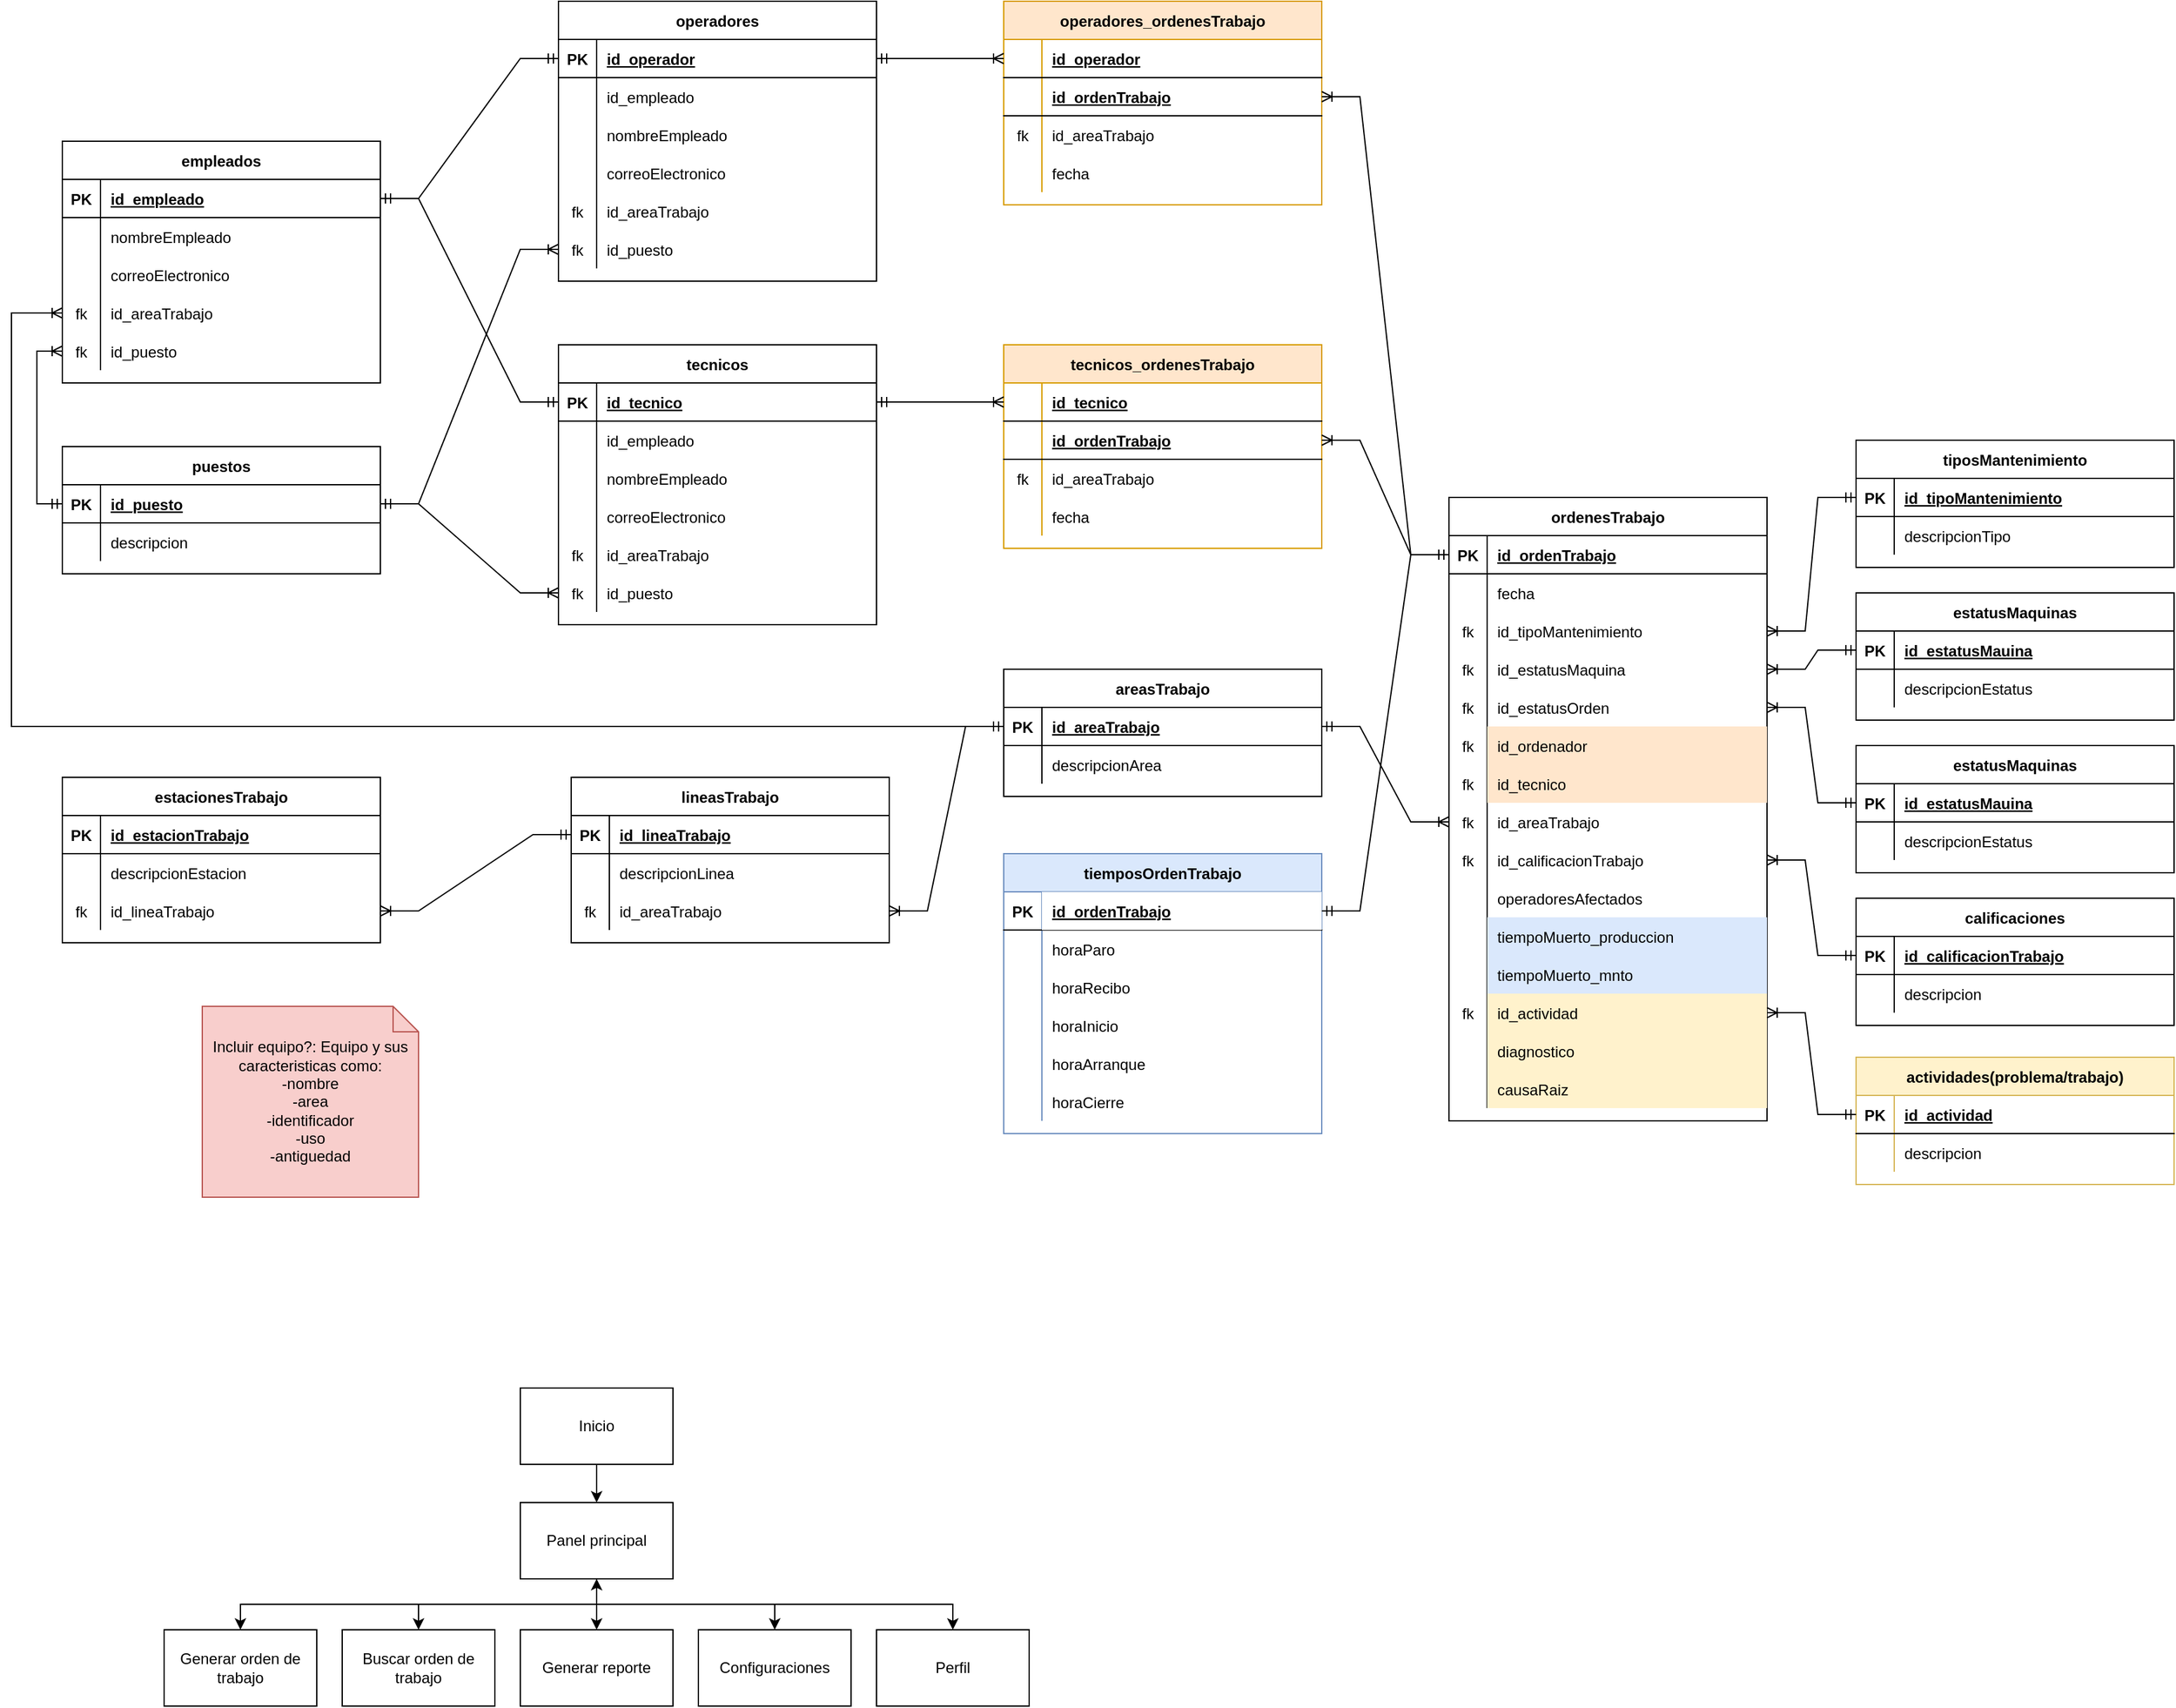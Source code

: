 <mxfile version="22.1.21" type="device">
  <diagram id="R2lEEEUBdFMjLlhIrx00" name="Page-1">
    <mxGraphModel dx="1624" dy="1626" grid="1" gridSize="10" guides="1" tooltips="1" connect="1" arrows="1" fold="1" page="1" pageScale="1" pageWidth="850" pageHeight="1100" math="0" shadow="0" extFonts="Permanent Marker^https://fonts.googleapis.com/css?family=Permanent+Marker">
      <root>
        <mxCell id="0" />
        <mxCell id="1" parent="0" />
        <mxCell id="C-vyLk0tnHw3VtMMgP7b-2" value="tiposMantenimiento" style="shape=table;startSize=30;container=1;collapsible=1;childLayout=tableLayout;fixedRows=1;rowLines=0;fontStyle=1;align=center;resizeLast=1;" parent="1" vertex="1">
          <mxGeometry x="660" y="-165" width="250" height="100" as="geometry" />
        </mxCell>
        <mxCell id="C-vyLk0tnHw3VtMMgP7b-3" value="" style="shape=partialRectangle;collapsible=0;dropTarget=0;pointerEvents=0;fillColor=none;points=[[0,0.5],[1,0.5]];portConstraint=eastwest;top=0;left=0;right=0;bottom=1;" parent="C-vyLk0tnHw3VtMMgP7b-2" vertex="1">
          <mxGeometry y="30" width="250" height="30" as="geometry" />
        </mxCell>
        <mxCell id="C-vyLk0tnHw3VtMMgP7b-4" value="PK" style="shape=partialRectangle;overflow=hidden;connectable=0;fillColor=none;top=0;left=0;bottom=0;right=0;fontStyle=1;" parent="C-vyLk0tnHw3VtMMgP7b-3" vertex="1">
          <mxGeometry width="30" height="30" as="geometry">
            <mxRectangle width="30" height="30" as="alternateBounds" />
          </mxGeometry>
        </mxCell>
        <mxCell id="C-vyLk0tnHw3VtMMgP7b-5" value="id_tipoMantenimiento" style="shape=partialRectangle;overflow=hidden;connectable=0;fillColor=none;top=0;left=0;bottom=0;right=0;align=left;spacingLeft=6;fontStyle=5;" parent="C-vyLk0tnHw3VtMMgP7b-3" vertex="1">
          <mxGeometry x="30" width="220" height="30" as="geometry">
            <mxRectangle width="220" height="30" as="alternateBounds" />
          </mxGeometry>
        </mxCell>
        <mxCell id="C-vyLk0tnHw3VtMMgP7b-6" value="" style="shape=partialRectangle;collapsible=0;dropTarget=0;pointerEvents=0;fillColor=none;points=[[0,0.5],[1,0.5]];portConstraint=eastwest;top=0;left=0;right=0;bottom=0;" parent="C-vyLk0tnHw3VtMMgP7b-2" vertex="1">
          <mxGeometry y="60" width="250" height="30" as="geometry" />
        </mxCell>
        <mxCell id="C-vyLk0tnHw3VtMMgP7b-7" value="" style="shape=partialRectangle;overflow=hidden;connectable=0;fillColor=none;top=0;left=0;bottom=0;right=0;" parent="C-vyLk0tnHw3VtMMgP7b-6" vertex="1">
          <mxGeometry width="30" height="30" as="geometry">
            <mxRectangle width="30" height="30" as="alternateBounds" />
          </mxGeometry>
        </mxCell>
        <mxCell id="C-vyLk0tnHw3VtMMgP7b-8" value="descripcionTipo" style="shape=partialRectangle;overflow=hidden;connectable=0;fillColor=none;top=0;left=0;bottom=0;right=0;align=left;spacingLeft=6;" parent="C-vyLk0tnHw3VtMMgP7b-6" vertex="1">
          <mxGeometry x="30" width="220" height="30" as="geometry">
            <mxRectangle width="220" height="30" as="alternateBounds" />
          </mxGeometry>
        </mxCell>
        <mxCell id="C-vyLk0tnHw3VtMMgP7b-13" value="estatusMaquinas" style="shape=table;startSize=30;container=1;collapsible=1;childLayout=tableLayout;fixedRows=1;rowLines=0;fontStyle=1;align=center;resizeLast=1;" parent="1" vertex="1">
          <mxGeometry x="660" y="-45" width="250" height="100" as="geometry" />
        </mxCell>
        <mxCell id="C-vyLk0tnHw3VtMMgP7b-14" value="" style="shape=partialRectangle;collapsible=0;dropTarget=0;pointerEvents=0;fillColor=none;points=[[0,0.5],[1,0.5]];portConstraint=eastwest;top=0;left=0;right=0;bottom=1;" parent="C-vyLk0tnHw3VtMMgP7b-13" vertex="1">
          <mxGeometry y="30" width="250" height="30" as="geometry" />
        </mxCell>
        <mxCell id="C-vyLk0tnHw3VtMMgP7b-15" value="PK" style="shape=partialRectangle;overflow=hidden;connectable=0;fillColor=none;top=0;left=0;bottom=0;right=0;fontStyle=1;" parent="C-vyLk0tnHw3VtMMgP7b-14" vertex="1">
          <mxGeometry width="30" height="30" as="geometry">
            <mxRectangle width="30" height="30" as="alternateBounds" />
          </mxGeometry>
        </mxCell>
        <mxCell id="C-vyLk0tnHw3VtMMgP7b-16" value="id_estatusMauina" style="shape=partialRectangle;overflow=hidden;connectable=0;fillColor=none;top=0;left=0;bottom=0;right=0;align=left;spacingLeft=6;fontStyle=5;" parent="C-vyLk0tnHw3VtMMgP7b-14" vertex="1">
          <mxGeometry x="30" width="220" height="30" as="geometry">
            <mxRectangle width="220" height="30" as="alternateBounds" />
          </mxGeometry>
        </mxCell>
        <mxCell id="C-vyLk0tnHw3VtMMgP7b-17" value="" style="shape=partialRectangle;collapsible=0;dropTarget=0;pointerEvents=0;fillColor=none;points=[[0,0.5],[1,0.5]];portConstraint=eastwest;top=0;left=0;right=0;bottom=0;" parent="C-vyLk0tnHw3VtMMgP7b-13" vertex="1">
          <mxGeometry y="60" width="250" height="30" as="geometry" />
        </mxCell>
        <mxCell id="C-vyLk0tnHw3VtMMgP7b-18" value="" style="shape=partialRectangle;overflow=hidden;connectable=0;fillColor=none;top=0;left=0;bottom=0;right=0;" parent="C-vyLk0tnHw3VtMMgP7b-17" vertex="1">
          <mxGeometry width="30" height="30" as="geometry">
            <mxRectangle width="30" height="30" as="alternateBounds" />
          </mxGeometry>
        </mxCell>
        <mxCell id="C-vyLk0tnHw3VtMMgP7b-19" value="descripcionEstatus" style="shape=partialRectangle;overflow=hidden;connectable=0;fillColor=none;top=0;left=0;bottom=0;right=0;align=left;spacingLeft=6;" parent="C-vyLk0tnHw3VtMMgP7b-17" vertex="1">
          <mxGeometry x="30" width="220" height="30" as="geometry">
            <mxRectangle width="220" height="30" as="alternateBounds" />
          </mxGeometry>
        </mxCell>
        <mxCell id="C-vyLk0tnHw3VtMMgP7b-23" value="ordenesTrabajo" style="shape=table;startSize=30;container=1;collapsible=1;childLayout=tableLayout;fixedRows=1;rowLines=0;fontStyle=1;align=center;resizeLast=1;" parent="1" vertex="1">
          <mxGeometry x="340" y="-120" width="250" height="490" as="geometry" />
        </mxCell>
        <mxCell id="C-vyLk0tnHw3VtMMgP7b-24" value="" style="shape=partialRectangle;collapsible=0;dropTarget=0;pointerEvents=0;fillColor=none;points=[[0,0.5],[1,0.5]];portConstraint=eastwest;top=0;left=0;right=0;bottom=1;" parent="C-vyLk0tnHw3VtMMgP7b-23" vertex="1">
          <mxGeometry y="30" width="250" height="30" as="geometry" />
        </mxCell>
        <mxCell id="C-vyLk0tnHw3VtMMgP7b-25" value="PK" style="shape=partialRectangle;overflow=hidden;connectable=0;fillColor=none;top=0;left=0;bottom=0;right=0;fontStyle=1;" parent="C-vyLk0tnHw3VtMMgP7b-24" vertex="1">
          <mxGeometry width="30" height="30" as="geometry">
            <mxRectangle width="30" height="30" as="alternateBounds" />
          </mxGeometry>
        </mxCell>
        <mxCell id="C-vyLk0tnHw3VtMMgP7b-26" value="id_ordenTrabajo" style="shape=partialRectangle;overflow=hidden;connectable=0;fillColor=none;top=0;left=0;bottom=0;right=0;align=left;spacingLeft=6;fontStyle=5;" parent="C-vyLk0tnHw3VtMMgP7b-24" vertex="1">
          <mxGeometry x="30" width="220" height="30" as="geometry">
            <mxRectangle width="220" height="30" as="alternateBounds" />
          </mxGeometry>
        </mxCell>
        <mxCell id="C-vyLk0tnHw3VtMMgP7b-27" value="" style="shape=partialRectangle;collapsible=0;dropTarget=0;pointerEvents=0;fillColor=none;points=[[0,0.5],[1,0.5]];portConstraint=eastwest;top=0;left=0;right=0;bottom=0;" parent="C-vyLk0tnHw3VtMMgP7b-23" vertex="1">
          <mxGeometry y="60" width="250" height="30" as="geometry" />
        </mxCell>
        <mxCell id="C-vyLk0tnHw3VtMMgP7b-28" value="" style="shape=partialRectangle;overflow=hidden;connectable=0;fillColor=none;top=0;left=0;bottom=0;right=0;" parent="C-vyLk0tnHw3VtMMgP7b-27" vertex="1">
          <mxGeometry width="30" height="30" as="geometry">
            <mxRectangle width="30" height="30" as="alternateBounds" />
          </mxGeometry>
        </mxCell>
        <mxCell id="C-vyLk0tnHw3VtMMgP7b-29" value="fecha" style="shape=partialRectangle;overflow=hidden;connectable=0;fillColor=none;top=0;left=0;bottom=0;right=0;align=left;spacingLeft=6;" parent="C-vyLk0tnHw3VtMMgP7b-27" vertex="1">
          <mxGeometry x="30" width="220" height="30" as="geometry">
            <mxRectangle width="220" height="30" as="alternateBounds" />
          </mxGeometry>
        </mxCell>
        <mxCell id="dsksVtvGqP-zGyLiXZM9-1" style="shape=partialRectangle;collapsible=0;dropTarget=0;pointerEvents=0;fillColor=none;points=[[0,0.5],[1,0.5]];portConstraint=eastwest;top=0;left=0;right=0;bottom=0;" parent="C-vyLk0tnHw3VtMMgP7b-23" vertex="1">
          <mxGeometry y="90" width="250" height="30" as="geometry" />
        </mxCell>
        <mxCell id="dsksVtvGqP-zGyLiXZM9-2" value="fk" style="shape=partialRectangle;overflow=hidden;connectable=0;fillColor=none;top=0;left=0;bottom=0;right=0;" parent="dsksVtvGqP-zGyLiXZM9-1" vertex="1">
          <mxGeometry width="30" height="30" as="geometry">
            <mxRectangle width="30" height="30" as="alternateBounds" />
          </mxGeometry>
        </mxCell>
        <mxCell id="dsksVtvGqP-zGyLiXZM9-3" value="id_tipoMantenimiento" style="shape=partialRectangle;overflow=hidden;connectable=0;fillColor=none;top=0;left=0;bottom=0;right=0;align=left;spacingLeft=6;" parent="dsksVtvGqP-zGyLiXZM9-1" vertex="1">
          <mxGeometry x="30" width="220" height="30" as="geometry">
            <mxRectangle width="220" height="30" as="alternateBounds" />
          </mxGeometry>
        </mxCell>
        <mxCell id="dsksVtvGqP-zGyLiXZM9-4" style="shape=partialRectangle;collapsible=0;dropTarget=0;pointerEvents=0;fillColor=none;points=[[0,0.5],[1,0.5]];portConstraint=eastwest;top=0;left=0;right=0;bottom=0;" parent="C-vyLk0tnHw3VtMMgP7b-23" vertex="1">
          <mxGeometry y="120" width="250" height="30" as="geometry" />
        </mxCell>
        <mxCell id="dsksVtvGqP-zGyLiXZM9-5" value="fk" style="shape=partialRectangle;overflow=hidden;connectable=0;fillColor=none;top=0;left=0;bottom=0;right=0;" parent="dsksVtvGqP-zGyLiXZM9-4" vertex="1">
          <mxGeometry width="30" height="30" as="geometry">
            <mxRectangle width="30" height="30" as="alternateBounds" />
          </mxGeometry>
        </mxCell>
        <mxCell id="dsksVtvGqP-zGyLiXZM9-6" value="id_estatusMaquina" style="shape=partialRectangle;overflow=hidden;connectable=0;fillColor=none;top=0;left=0;bottom=0;right=0;align=left;spacingLeft=6;" parent="dsksVtvGqP-zGyLiXZM9-4" vertex="1">
          <mxGeometry x="30" width="220" height="30" as="geometry">
            <mxRectangle width="220" height="30" as="alternateBounds" />
          </mxGeometry>
        </mxCell>
        <mxCell id="dsksVtvGqP-zGyLiXZM9-174" style="shape=partialRectangle;collapsible=0;dropTarget=0;pointerEvents=0;fillColor=none;points=[[0,0.5],[1,0.5]];portConstraint=eastwest;top=0;left=0;right=0;bottom=0;" parent="C-vyLk0tnHw3VtMMgP7b-23" vertex="1">
          <mxGeometry y="150" width="250" height="30" as="geometry" />
        </mxCell>
        <mxCell id="dsksVtvGqP-zGyLiXZM9-175" value="fk" style="shape=partialRectangle;overflow=hidden;connectable=0;fillColor=none;top=0;left=0;bottom=0;right=0;" parent="dsksVtvGqP-zGyLiXZM9-174" vertex="1">
          <mxGeometry width="30" height="30" as="geometry">
            <mxRectangle width="30" height="30" as="alternateBounds" />
          </mxGeometry>
        </mxCell>
        <mxCell id="dsksVtvGqP-zGyLiXZM9-176" value="id_estatusOrden" style="shape=partialRectangle;overflow=hidden;connectable=0;fillColor=none;top=0;left=0;bottom=0;right=0;align=left;spacingLeft=6;" parent="dsksVtvGqP-zGyLiXZM9-174" vertex="1">
          <mxGeometry x="30" width="220" height="30" as="geometry">
            <mxRectangle width="220" height="30" as="alternateBounds" />
          </mxGeometry>
        </mxCell>
        <mxCell id="dsksVtvGqP-zGyLiXZM9-13" style="shape=partialRectangle;collapsible=0;dropTarget=0;pointerEvents=0;fillColor=none;points=[[0,0.5],[1,0.5]];portConstraint=eastwest;top=0;left=0;right=0;bottom=0;" parent="C-vyLk0tnHw3VtMMgP7b-23" vertex="1">
          <mxGeometry y="180" width="250" height="30" as="geometry" />
        </mxCell>
        <mxCell id="dsksVtvGqP-zGyLiXZM9-14" value="fk" style="shape=partialRectangle;overflow=hidden;connectable=0;fillColor=none;top=0;left=0;bottom=0;right=0;" parent="dsksVtvGqP-zGyLiXZM9-13" vertex="1">
          <mxGeometry width="30" height="30" as="geometry">
            <mxRectangle width="30" height="30" as="alternateBounds" />
          </mxGeometry>
        </mxCell>
        <mxCell id="dsksVtvGqP-zGyLiXZM9-15" value="id_ordenador" style="shape=partialRectangle;overflow=hidden;connectable=0;fillColor=#ffe6cc;top=0;left=0;bottom=0;right=0;align=left;spacingLeft=6;strokeColor=#d79b00;" parent="dsksVtvGqP-zGyLiXZM9-13" vertex="1">
          <mxGeometry x="30" width="220" height="30" as="geometry">
            <mxRectangle width="220" height="30" as="alternateBounds" />
          </mxGeometry>
        </mxCell>
        <mxCell id="dsksVtvGqP-zGyLiXZM9-10" style="shape=partialRectangle;collapsible=0;dropTarget=0;pointerEvents=0;fillColor=none;points=[[0,0.5],[1,0.5]];portConstraint=eastwest;top=0;left=0;right=0;bottom=0;" parent="C-vyLk0tnHw3VtMMgP7b-23" vertex="1">
          <mxGeometry y="210" width="250" height="30" as="geometry" />
        </mxCell>
        <mxCell id="dsksVtvGqP-zGyLiXZM9-11" value="fk" style="shape=partialRectangle;overflow=hidden;connectable=0;fillColor=none;top=0;left=0;bottom=0;right=0;" parent="dsksVtvGqP-zGyLiXZM9-10" vertex="1">
          <mxGeometry width="30" height="30" as="geometry">
            <mxRectangle width="30" height="30" as="alternateBounds" />
          </mxGeometry>
        </mxCell>
        <mxCell id="dsksVtvGqP-zGyLiXZM9-12" value="id_tecnico" style="shape=partialRectangle;overflow=hidden;connectable=0;fillColor=#ffe6cc;top=0;left=0;bottom=0;right=0;align=left;spacingLeft=6;strokeColor=#d79b00;" parent="dsksVtvGqP-zGyLiXZM9-10" vertex="1">
          <mxGeometry x="30" width="220" height="30" as="geometry">
            <mxRectangle width="220" height="30" as="alternateBounds" />
          </mxGeometry>
        </mxCell>
        <mxCell id="dsksVtvGqP-zGyLiXZM9-170" style="shape=partialRectangle;collapsible=0;dropTarget=0;pointerEvents=0;fillColor=none;points=[[0,0.5],[1,0.5]];portConstraint=eastwest;top=0;left=0;right=0;bottom=0;" parent="C-vyLk0tnHw3VtMMgP7b-23" vertex="1">
          <mxGeometry y="240" width="250" height="30" as="geometry" />
        </mxCell>
        <mxCell id="dsksVtvGqP-zGyLiXZM9-171" value="fk" style="shape=partialRectangle;overflow=hidden;connectable=0;fillColor=none;top=0;left=0;bottom=0;right=0;" parent="dsksVtvGqP-zGyLiXZM9-170" vertex="1">
          <mxGeometry width="30" height="30" as="geometry">
            <mxRectangle width="30" height="30" as="alternateBounds" />
          </mxGeometry>
        </mxCell>
        <mxCell id="dsksVtvGqP-zGyLiXZM9-172" value="id_areaTrabajo" style="shape=partialRectangle;overflow=hidden;connectable=0;top=0;left=0;bottom=0;right=0;align=left;spacingLeft=6;fillColor=none;" parent="dsksVtvGqP-zGyLiXZM9-170" vertex="1">
          <mxGeometry x="30" width="220" height="30" as="geometry">
            <mxRectangle width="220" height="30" as="alternateBounds" />
          </mxGeometry>
        </mxCell>
        <mxCell id="dsksVtvGqP-zGyLiXZM9-125" style="shape=partialRectangle;collapsible=0;dropTarget=0;pointerEvents=0;fillColor=none;points=[[0,0.5],[1,0.5]];portConstraint=eastwest;top=0;left=0;right=0;bottom=0;" parent="C-vyLk0tnHw3VtMMgP7b-23" vertex="1">
          <mxGeometry y="270" width="250" height="30" as="geometry" />
        </mxCell>
        <mxCell id="dsksVtvGqP-zGyLiXZM9-126" value="fk" style="shape=partialRectangle;overflow=hidden;connectable=0;fillColor=none;top=0;left=0;bottom=0;right=0;" parent="dsksVtvGqP-zGyLiXZM9-125" vertex="1">
          <mxGeometry width="30" height="30" as="geometry">
            <mxRectangle width="30" height="30" as="alternateBounds" />
          </mxGeometry>
        </mxCell>
        <mxCell id="dsksVtvGqP-zGyLiXZM9-127" value="id_calificacionTrabajo" style="shape=partialRectangle;overflow=hidden;connectable=0;fillColor=none;top=0;left=0;bottom=0;right=0;align=left;spacingLeft=6;" parent="dsksVtvGqP-zGyLiXZM9-125" vertex="1">
          <mxGeometry x="30" width="220" height="30" as="geometry">
            <mxRectangle width="220" height="30" as="alternateBounds" />
          </mxGeometry>
        </mxCell>
        <mxCell id="dsksVtvGqP-zGyLiXZM9-153" style="shape=partialRectangle;collapsible=0;dropTarget=0;pointerEvents=0;fillColor=none;points=[[0,0.5],[1,0.5]];portConstraint=eastwest;top=0;left=0;right=0;bottom=0;" parent="C-vyLk0tnHw3VtMMgP7b-23" vertex="1">
          <mxGeometry y="300" width="250" height="30" as="geometry" />
        </mxCell>
        <mxCell id="dsksVtvGqP-zGyLiXZM9-154" style="shape=partialRectangle;overflow=hidden;connectable=0;fillColor=none;top=0;left=0;bottom=0;right=0;" parent="dsksVtvGqP-zGyLiXZM9-153" vertex="1">
          <mxGeometry width="30" height="30" as="geometry">
            <mxRectangle width="30" height="30" as="alternateBounds" />
          </mxGeometry>
        </mxCell>
        <mxCell id="dsksVtvGqP-zGyLiXZM9-155" value="operadoresAfectados" style="shape=partialRectangle;overflow=hidden;connectable=0;fillColor=none;top=0;left=0;bottom=0;right=0;align=left;spacingLeft=6;" parent="dsksVtvGqP-zGyLiXZM9-153" vertex="1">
          <mxGeometry x="30" width="220" height="30" as="geometry">
            <mxRectangle width="220" height="30" as="alternateBounds" />
          </mxGeometry>
        </mxCell>
        <mxCell id="dsksVtvGqP-zGyLiXZM9-128" style="shape=partialRectangle;collapsible=0;dropTarget=0;pointerEvents=0;fillColor=none;points=[[0,0.5],[1,0.5]];portConstraint=eastwest;top=0;left=0;right=0;bottom=0;" parent="C-vyLk0tnHw3VtMMgP7b-23" vertex="1">
          <mxGeometry y="330" width="250" height="30" as="geometry" />
        </mxCell>
        <mxCell id="dsksVtvGqP-zGyLiXZM9-129" style="shape=partialRectangle;overflow=hidden;connectable=0;fillColor=none;top=0;left=0;bottom=0;right=0;" parent="dsksVtvGqP-zGyLiXZM9-128" vertex="1">
          <mxGeometry width="30" height="30" as="geometry">
            <mxRectangle width="30" height="30" as="alternateBounds" />
          </mxGeometry>
        </mxCell>
        <mxCell id="dsksVtvGqP-zGyLiXZM9-130" value="tiempoMuerto_produccion" style="shape=partialRectangle;overflow=hidden;connectable=0;fillColor=#dae8fc;top=0;left=0;bottom=0;right=0;align=left;spacingLeft=6;strokeColor=#6c8ebf;" parent="dsksVtvGqP-zGyLiXZM9-128" vertex="1">
          <mxGeometry x="30" width="220" height="30" as="geometry">
            <mxRectangle width="220" height="30" as="alternateBounds" />
          </mxGeometry>
        </mxCell>
        <mxCell id="dsksVtvGqP-zGyLiXZM9-166" style="shape=partialRectangle;collapsible=0;dropTarget=0;pointerEvents=0;fillColor=none;points=[[0,0.5],[1,0.5]];portConstraint=eastwest;top=0;left=0;right=0;bottom=0;" parent="C-vyLk0tnHw3VtMMgP7b-23" vertex="1">
          <mxGeometry y="360" width="250" height="30" as="geometry" />
        </mxCell>
        <mxCell id="dsksVtvGqP-zGyLiXZM9-167" style="shape=partialRectangle;overflow=hidden;connectable=0;fillColor=none;top=0;left=0;bottom=0;right=0;" parent="dsksVtvGqP-zGyLiXZM9-166" vertex="1">
          <mxGeometry width="30" height="30" as="geometry">
            <mxRectangle width="30" height="30" as="alternateBounds" />
          </mxGeometry>
        </mxCell>
        <mxCell id="dsksVtvGqP-zGyLiXZM9-168" value="tiempoMuerto_mnto" style="shape=partialRectangle;overflow=hidden;connectable=0;fillColor=#dae8fc;top=0;left=0;bottom=0;right=0;align=left;spacingLeft=6;strokeColor=#6c8ebf;" parent="dsksVtvGqP-zGyLiXZM9-166" vertex="1">
          <mxGeometry x="30" width="220" height="30" as="geometry">
            <mxRectangle width="220" height="30" as="alternateBounds" />
          </mxGeometry>
        </mxCell>
        <mxCell id="dsksVtvGqP-zGyLiXZM9-7" style="shape=partialRectangle;collapsible=0;dropTarget=0;pointerEvents=0;fillColor=none;points=[[0,0.5],[1,0.5]];portConstraint=eastwest;top=0;left=0;right=0;bottom=0;" parent="C-vyLk0tnHw3VtMMgP7b-23" vertex="1">
          <mxGeometry y="390" width="250" height="30" as="geometry" />
        </mxCell>
        <mxCell id="dsksVtvGqP-zGyLiXZM9-8" value="fk" style="shape=partialRectangle;overflow=hidden;connectable=0;fillColor=none;top=0;left=0;bottom=0;right=0;" parent="dsksVtvGqP-zGyLiXZM9-7" vertex="1">
          <mxGeometry width="30" height="30" as="geometry">
            <mxRectangle width="30" height="30" as="alternateBounds" />
          </mxGeometry>
        </mxCell>
        <mxCell id="dsksVtvGqP-zGyLiXZM9-9" value="id_actividad" style="shape=partialRectangle;overflow=hidden;connectable=0;fillColor=#fff2cc;top=0;left=0;bottom=0;right=0;align=left;spacingLeft=6;strokeColor=#d6b656;" parent="dsksVtvGqP-zGyLiXZM9-7" vertex="1">
          <mxGeometry x="30" width="220" height="30" as="geometry">
            <mxRectangle width="220" height="30" as="alternateBounds" />
          </mxGeometry>
        </mxCell>
        <mxCell id="dsksVtvGqP-zGyLiXZM9-16" style="shape=partialRectangle;collapsible=0;dropTarget=0;pointerEvents=0;fillColor=none;points=[[0,0.5],[1,0.5]];portConstraint=eastwest;top=0;left=0;right=0;bottom=0;" parent="C-vyLk0tnHw3VtMMgP7b-23" vertex="1">
          <mxGeometry y="420" width="250" height="30" as="geometry" />
        </mxCell>
        <mxCell id="dsksVtvGqP-zGyLiXZM9-17" style="shape=partialRectangle;overflow=hidden;connectable=0;fillColor=none;top=0;left=0;bottom=0;right=0;" parent="dsksVtvGqP-zGyLiXZM9-16" vertex="1">
          <mxGeometry width="30" height="30" as="geometry">
            <mxRectangle width="30" height="30" as="alternateBounds" />
          </mxGeometry>
        </mxCell>
        <mxCell id="dsksVtvGqP-zGyLiXZM9-18" value="diagnostico" style="shape=partialRectangle;overflow=hidden;connectable=0;fillColor=#fff2cc;top=0;left=0;bottom=0;right=0;align=left;spacingLeft=6;strokeColor=#d6b656;" parent="dsksVtvGqP-zGyLiXZM9-16" vertex="1">
          <mxGeometry x="30" width="220" height="30" as="geometry">
            <mxRectangle width="220" height="30" as="alternateBounds" />
          </mxGeometry>
        </mxCell>
        <mxCell id="dsksVtvGqP-zGyLiXZM9-19" style="shape=partialRectangle;collapsible=0;dropTarget=0;pointerEvents=0;fillColor=none;points=[[0,0.5],[1,0.5]];portConstraint=eastwest;top=0;left=0;right=0;bottom=0;" parent="C-vyLk0tnHw3VtMMgP7b-23" vertex="1">
          <mxGeometry y="450" width="250" height="30" as="geometry" />
        </mxCell>
        <mxCell id="dsksVtvGqP-zGyLiXZM9-20" style="shape=partialRectangle;overflow=hidden;connectable=0;fillColor=none;top=0;left=0;bottom=0;right=0;" parent="dsksVtvGqP-zGyLiXZM9-19" vertex="1">
          <mxGeometry width="30" height="30" as="geometry">
            <mxRectangle width="30" height="30" as="alternateBounds" />
          </mxGeometry>
        </mxCell>
        <mxCell id="dsksVtvGqP-zGyLiXZM9-21" value="causaRaiz" style="shape=partialRectangle;overflow=hidden;connectable=0;fillColor=#fff2cc;top=0;left=0;bottom=0;right=0;align=left;spacingLeft=6;strokeColor=#d6b656;" parent="dsksVtvGqP-zGyLiXZM9-19" vertex="1">
          <mxGeometry x="30" width="220" height="30" as="geometry">
            <mxRectangle width="220" height="30" as="alternateBounds" />
          </mxGeometry>
        </mxCell>
        <mxCell id="dsksVtvGqP-zGyLiXZM9-27" value="empleados" style="shape=table;startSize=30;container=1;collapsible=1;childLayout=tableLayout;fixedRows=1;rowLines=0;fontStyle=1;align=center;resizeLast=1;" parent="1" vertex="1">
          <mxGeometry x="-750" y="-400" width="250" height="190" as="geometry" />
        </mxCell>
        <mxCell id="dsksVtvGqP-zGyLiXZM9-28" value="" style="shape=partialRectangle;collapsible=0;dropTarget=0;pointerEvents=0;fillColor=none;points=[[0,0.5],[1,0.5]];portConstraint=eastwest;top=0;left=0;right=0;bottom=1;" parent="dsksVtvGqP-zGyLiXZM9-27" vertex="1">
          <mxGeometry y="30" width="250" height="30" as="geometry" />
        </mxCell>
        <mxCell id="dsksVtvGqP-zGyLiXZM9-29" value="PK" style="shape=partialRectangle;overflow=hidden;connectable=0;fillColor=none;top=0;left=0;bottom=0;right=0;fontStyle=1;" parent="dsksVtvGqP-zGyLiXZM9-28" vertex="1">
          <mxGeometry width="30" height="30" as="geometry">
            <mxRectangle width="30" height="30" as="alternateBounds" />
          </mxGeometry>
        </mxCell>
        <mxCell id="dsksVtvGqP-zGyLiXZM9-30" value="id_empleado" style="shape=partialRectangle;overflow=hidden;connectable=0;fillColor=none;top=0;left=0;bottom=0;right=0;align=left;spacingLeft=6;fontStyle=5;" parent="dsksVtvGqP-zGyLiXZM9-28" vertex="1">
          <mxGeometry x="30" width="220" height="30" as="geometry">
            <mxRectangle width="220" height="30" as="alternateBounds" />
          </mxGeometry>
        </mxCell>
        <mxCell id="dsksVtvGqP-zGyLiXZM9-31" value="" style="shape=partialRectangle;collapsible=0;dropTarget=0;pointerEvents=0;fillColor=none;points=[[0,0.5],[1,0.5]];portConstraint=eastwest;top=0;left=0;right=0;bottom=0;" parent="dsksVtvGqP-zGyLiXZM9-27" vertex="1">
          <mxGeometry y="60" width="250" height="30" as="geometry" />
        </mxCell>
        <mxCell id="dsksVtvGqP-zGyLiXZM9-32" value="" style="shape=partialRectangle;overflow=hidden;connectable=0;fillColor=none;top=0;left=0;bottom=0;right=0;" parent="dsksVtvGqP-zGyLiXZM9-31" vertex="1">
          <mxGeometry width="30" height="30" as="geometry">
            <mxRectangle width="30" height="30" as="alternateBounds" />
          </mxGeometry>
        </mxCell>
        <mxCell id="dsksVtvGqP-zGyLiXZM9-33" value="nombreEmpleado" style="shape=partialRectangle;overflow=hidden;connectable=0;fillColor=none;top=0;left=0;bottom=0;right=0;align=left;spacingLeft=6;" parent="dsksVtvGqP-zGyLiXZM9-31" vertex="1">
          <mxGeometry x="30" width="220" height="30" as="geometry">
            <mxRectangle width="220" height="30" as="alternateBounds" />
          </mxGeometry>
        </mxCell>
        <mxCell id="oDRUYuKMYBgarwPolOrq-41" style="shape=partialRectangle;collapsible=0;dropTarget=0;pointerEvents=0;fillColor=none;points=[[0,0.5],[1,0.5]];portConstraint=eastwest;top=0;left=0;right=0;bottom=0;" parent="dsksVtvGqP-zGyLiXZM9-27" vertex="1">
          <mxGeometry y="90" width="250" height="30" as="geometry" />
        </mxCell>
        <mxCell id="oDRUYuKMYBgarwPolOrq-42" style="shape=partialRectangle;overflow=hidden;connectable=0;fillColor=none;top=0;left=0;bottom=0;right=0;" parent="oDRUYuKMYBgarwPolOrq-41" vertex="1">
          <mxGeometry width="30" height="30" as="geometry">
            <mxRectangle width="30" height="30" as="alternateBounds" />
          </mxGeometry>
        </mxCell>
        <mxCell id="oDRUYuKMYBgarwPolOrq-43" value="correoElectronico" style="shape=partialRectangle;overflow=hidden;connectable=0;fillColor=none;top=0;left=0;bottom=0;right=0;align=left;spacingLeft=6;" parent="oDRUYuKMYBgarwPolOrq-41" vertex="1">
          <mxGeometry x="30" width="220" height="30" as="geometry">
            <mxRectangle width="220" height="30" as="alternateBounds" />
          </mxGeometry>
        </mxCell>
        <mxCell id="dsksVtvGqP-zGyLiXZM9-43" style="shape=partialRectangle;collapsible=0;dropTarget=0;pointerEvents=0;fillColor=none;points=[[0,0.5],[1,0.5]];portConstraint=eastwest;top=0;left=0;right=0;bottom=0;" parent="dsksVtvGqP-zGyLiXZM9-27" vertex="1">
          <mxGeometry y="120" width="250" height="30" as="geometry" />
        </mxCell>
        <mxCell id="dsksVtvGqP-zGyLiXZM9-44" value="fk" style="shape=partialRectangle;overflow=hidden;connectable=0;fillColor=none;top=0;left=0;bottom=0;right=0;" parent="dsksVtvGqP-zGyLiXZM9-43" vertex="1">
          <mxGeometry width="30" height="30" as="geometry">
            <mxRectangle width="30" height="30" as="alternateBounds" />
          </mxGeometry>
        </mxCell>
        <mxCell id="dsksVtvGqP-zGyLiXZM9-45" value="id_areaTrabajo" style="shape=partialRectangle;overflow=hidden;connectable=0;fillColor=none;top=0;left=0;bottom=0;right=0;align=left;spacingLeft=6;" parent="dsksVtvGqP-zGyLiXZM9-43" vertex="1">
          <mxGeometry x="30" width="220" height="30" as="geometry">
            <mxRectangle width="220" height="30" as="alternateBounds" />
          </mxGeometry>
        </mxCell>
        <mxCell id="dsksVtvGqP-zGyLiXZM9-40" style="shape=partialRectangle;collapsible=0;dropTarget=0;pointerEvents=0;fillColor=none;points=[[0,0.5],[1,0.5]];portConstraint=eastwest;top=0;left=0;right=0;bottom=0;" parent="dsksVtvGqP-zGyLiXZM9-27" vertex="1">
          <mxGeometry y="150" width="250" height="30" as="geometry" />
        </mxCell>
        <mxCell id="dsksVtvGqP-zGyLiXZM9-41" value="fk" style="shape=partialRectangle;overflow=hidden;connectable=0;fillColor=none;top=0;left=0;bottom=0;right=0;" parent="dsksVtvGqP-zGyLiXZM9-40" vertex="1">
          <mxGeometry width="30" height="30" as="geometry">
            <mxRectangle width="30" height="30" as="alternateBounds" />
          </mxGeometry>
        </mxCell>
        <mxCell id="dsksVtvGqP-zGyLiXZM9-42" value="id_puesto" style="shape=partialRectangle;overflow=hidden;connectable=0;fillColor=none;top=0;left=0;bottom=0;right=0;align=left;spacingLeft=6;" parent="dsksVtvGqP-zGyLiXZM9-40" vertex="1">
          <mxGeometry x="30" width="220" height="30" as="geometry">
            <mxRectangle width="220" height="30" as="alternateBounds" />
          </mxGeometry>
        </mxCell>
        <mxCell id="dsksVtvGqP-zGyLiXZM9-46" value="areasTrabajo" style="shape=table;startSize=30;container=1;collapsible=1;childLayout=tableLayout;fixedRows=1;rowLines=0;fontStyle=1;align=center;resizeLast=1;" parent="1" vertex="1">
          <mxGeometry x="-10" y="15" width="250" height="100" as="geometry" />
        </mxCell>
        <mxCell id="dsksVtvGqP-zGyLiXZM9-47" value="" style="shape=partialRectangle;collapsible=0;dropTarget=0;pointerEvents=0;fillColor=none;points=[[0,0.5],[1,0.5]];portConstraint=eastwest;top=0;left=0;right=0;bottom=1;" parent="dsksVtvGqP-zGyLiXZM9-46" vertex="1">
          <mxGeometry y="30" width="250" height="30" as="geometry" />
        </mxCell>
        <mxCell id="dsksVtvGqP-zGyLiXZM9-48" value="PK" style="shape=partialRectangle;overflow=hidden;connectable=0;fillColor=none;top=0;left=0;bottom=0;right=0;fontStyle=1;" parent="dsksVtvGqP-zGyLiXZM9-47" vertex="1">
          <mxGeometry width="30" height="30" as="geometry">
            <mxRectangle width="30" height="30" as="alternateBounds" />
          </mxGeometry>
        </mxCell>
        <mxCell id="dsksVtvGqP-zGyLiXZM9-49" value="id_areaTrabajo" style="shape=partialRectangle;overflow=hidden;connectable=0;fillColor=none;top=0;left=0;bottom=0;right=0;align=left;spacingLeft=6;fontStyle=5;" parent="dsksVtvGqP-zGyLiXZM9-47" vertex="1">
          <mxGeometry x="30" width="220" height="30" as="geometry">
            <mxRectangle width="220" height="30" as="alternateBounds" />
          </mxGeometry>
        </mxCell>
        <mxCell id="dsksVtvGqP-zGyLiXZM9-50" value="" style="shape=partialRectangle;collapsible=0;dropTarget=0;pointerEvents=0;fillColor=none;points=[[0,0.5],[1,0.5]];portConstraint=eastwest;top=0;left=0;right=0;bottom=0;" parent="dsksVtvGqP-zGyLiXZM9-46" vertex="1">
          <mxGeometry y="60" width="250" height="30" as="geometry" />
        </mxCell>
        <mxCell id="dsksVtvGqP-zGyLiXZM9-51" value="" style="shape=partialRectangle;overflow=hidden;connectable=0;fillColor=none;top=0;left=0;bottom=0;right=0;" parent="dsksVtvGqP-zGyLiXZM9-50" vertex="1">
          <mxGeometry width="30" height="30" as="geometry">
            <mxRectangle width="30" height="30" as="alternateBounds" />
          </mxGeometry>
        </mxCell>
        <mxCell id="dsksVtvGqP-zGyLiXZM9-52" value="descripcionArea" style="shape=partialRectangle;overflow=hidden;connectable=0;fillColor=none;top=0;left=0;bottom=0;right=0;align=left;spacingLeft=6;" parent="dsksVtvGqP-zGyLiXZM9-50" vertex="1">
          <mxGeometry x="30" width="220" height="30" as="geometry">
            <mxRectangle width="220" height="30" as="alternateBounds" />
          </mxGeometry>
        </mxCell>
        <mxCell id="dsksVtvGqP-zGyLiXZM9-59" value="lineasTrabajo" style="shape=table;startSize=30;container=1;collapsible=1;childLayout=tableLayout;fixedRows=1;rowLines=0;fontStyle=1;align=center;resizeLast=1;" parent="1" vertex="1">
          <mxGeometry x="-350" y="100" width="250" height="130" as="geometry" />
        </mxCell>
        <mxCell id="dsksVtvGqP-zGyLiXZM9-60" value="" style="shape=partialRectangle;collapsible=0;dropTarget=0;pointerEvents=0;fillColor=none;points=[[0,0.5],[1,0.5]];portConstraint=eastwest;top=0;left=0;right=0;bottom=1;" parent="dsksVtvGqP-zGyLiXZM9-59" vertex="1">
          <mxGeometry y="30" width="250" height="30" as="geometry" />
        </mxCell>
        <mxCell id="dsksVtvGqP-zGyLiXZM9-61" value="PK" style="shape=partialRectangle;overflow=hidden;connectable=0;fillColor=none;top=0;left=0;bottom=0;right=0;fontStyle=1;" parent="dsksVtvGqP-zGyLiXZM9-60" vertex="1">
          <mxGeometry width="30" height="30" as="geometry">
            <mxRectangle width="30" height="30" as="alternateBounds" />
          </mxGeometry>
        </mxCell>
        <mxCell id="dsksVtvGqP-zGyLiXZM9-62" value="id_lineaTrabajo" style="shape=partialRectangle;overflow=hidden;connectable=0;fillColor=none;top=0;left=0;bottom=0;right=0;align=left;spacingLeft=6;fontStyle=5;" parent="dsksVtvGqP-zGyLiXZM9-60" vertex="1">
          <mxGeometry x="30" width="220" height="30" as="geometry">
            <mxRectangle width="220" height="30" as="alternateBounds" />
          </mxGeometry>
        </mxCell>
        <mxCell id="dsksVtvGqP-zGyLiXZM9-63" value="" style="shape=partialRectangle;collapsible=0;dropTarget=0;pointerEvents=0;fillColor=none;points=[[0,0.5],[1,0.5]];portConstraint=eastwest;top=0;left=0;right=0;bottom=0;" parent="dsksVtvGqP-zGyLiXZM9-59" vertex="1">
          <mxGeometry y="60" width="250" height="30" as="geometry" />
        </mxCell>
        <mxCell id="dsksVtvGqP-zGyLiXZM9-64" value="" style="shape=partialRectangle;overflow=hidden;connectable=0;fillColor=none;top=0;left=0;bottom=0;right=0;" parent="dsksVtvGqP-zGyLiXZM9-63" vertex="1">
          <mxGeometry width="30" height="30" as="geometry">
            <mxRectangle width="30" height="30" as="alternateBounds" />
          </mxGeometry>
        </mxCell>
        <mxCell id="dsksVtvGqP-zGyLiXZM9-65" value="descripcionLinea" style="shape=partialRectangle;overflow=hidden;connectable=0;fillColor=none;top=0;left=0;bottom=0;right=0;align=left;spacingLeft=6;" parent="dsksVtvGqP-zGyLiXZM9-63" vertex="1">
          <mxGeometry x="30" width="220" height="30" as="geometry">
            <mxRectangle width="220" height="30" as="alternateBounds" />
          </mxGeometry>
        </mxCell>
        <mxCell id="dsksVtvGqP-zGyLiXZM9-75" style="shape=partialRectangle;collapsible=0;dropTarget=0;pointerEvents=0;fillColor=none;points=[[0,0.5],[1,0.5]];portConstraint=eastwest;top=0;left=0;right=0;bottom=0;" parent="dsksVtvGqP-zGyLiXZM9-59" vertex="1">
          <mxGeometry y="90" width="250" height="30" as="geometry" />
        </mxCell>
        <mxCell id="dsksVtvGqP-zGyLiXZM9-76" value="fk" style="shape=partialRectangle;overflow=hidden;connectable=0;fillColor=none;top=0;left=0;bottom=0;right=0;" parent="dsksVtvGqP-zGyLiXZM9-75" vertex="1">
          <mxGeometry width="30" height="30" as="geometry">
            <mxRectangle width="30" height="30" as="alternateBounds" />
          </mxGeometry>
        </mxCell>
        <mxCell id="dsksVtvGqP-zGyLiXZM9-77" value="id_areaTrabajo" style="shape=partialRectangle;overflow=hidden;connectable=0;fillColor=none;top=0;left=0;bottom=0;right=0;align=left;spacingLeft=6;" parent="dsksVtvGqP-zGyLiXZM9-75" vertex="1">
          <mxGeometry x="30" width="220" height="30" as="geometry">
            <mxRectangle width="220" height="30" as="alternateBounds" />
          </mxGeometry>
        </mxCell>
        <mxCell id="dsksVtvGqP-zGyLiXZM9-66" value="estacionesTrabajo" style="shape=table;startSize=30;container=1;collapsible=1;childLayout=tableLayout;fixedRows=1;rowLines=0;fontStyle=1;align=center;resizeLast=1;" parent="1" vertex="1">
          <mxGeometry x="-750" y="100" width="250" height="130" as="geometry" />
        </mxCell>
        <mxCell id="dsksVtvGqP-zGyLiXZM9-67" value="" style="shape=partialRectangle;collapsible=0;dropTarget=0;pointerEvents=0;fillColor=none;points=[[0,0.5],[1,0.5]];portConstraint=eastwest;top=0;left=0;right=0;bottom=1;" parent="dsksVtvGqP-zGyLiXZM9-66" vertex="1">
          <mxGeometry y="30" width="250" height="30" as="geometry" />
        </mxCell>
        <mxCell id="dsksVtvGqP-zGyLiXZM9-68" value="PK" style="shape=partialRectangle;overflow=hidden;connectable=0;fillColor=none;top=0;left=0;bottom=0;right=0;fontStyle=1;" parent="dsksVtvGqP-zGyLiXZM9-67" vertex="1">
          <mxGeometry width="30" height="30" as="geometry">
            <mxRectangle width="30" height="30" as="alternateBounds" />
          </mxGeometry>
        </mxCell>
        <mxCell id="dsksVtvGqP-zGyLiXZM9-69" value="id_estacionTrabajo" style="shape=partialRectangle;overflow=hidden;connectable=0;fillColor=none;top=0;left=0;bottom=0;right=0;align=left;spacingLeft=6;fontStyle=5;" parent="dsksVtvGqP-zGyLiXZM9-67" vertex="1">
          <mxGeometry x="30" width="220" height="30" as="geometry">
            <mxRectangle width="220" height="30" as="alternateBounds" />
          </mxGeometry>
        </mxCell>
        <mxCell id="dsksVtvGqP-zGyLiXZM9-70" value="" style="shape=partialRectangle;collapsible=0;dropTarget=0;pointerEvents=0;fillColor=none;points=[[0,0.5],[1,0.5]];portConstraint=eastwest;top=0;left=0;right=0;bottom=0;" parent="dsksVtvGqP-zGyLiXZM9-66" vertex="1">
          <mxGeometry y="60" width="250" height="30" as="geometry" />
        </mxCell>
        <mxCell id="dsksVtvGqP-zGyLiXZM9-71" value="" style="shape=partialRectangle;overflow=hidden;connectable=0;fillColor=none;top=0;left=0;bottom=0;right=0;" parent="dsksVtvGqP-zGyLiXZM9-70" vertex="1">
          <mxGeometry width="30" height="30" as="geometry">
            <mxRectangle width="30" height="30" as="alternateBounds" />
          </mxGeometry>
        </mxCell>
        <mxCell id="dsksVtvGqP-zGyLiXZM9-72" value="descripcionEstacion" style="shape=partialRectangle;overflow=hidden;connectable=0;fillColor=none;top=0;left=0;bottom=0;right=0;align=left;spacingLeft=6;" parent="dsksVtvGqP-zGyLiXZM9-70" vertex="1">
          <mxGeometry x="30" width="220" height="30" as="geometry">
            <mxRectangle width="220" height="30" as="alternateBounds" />
          </mxGeometry>
        </mxCell>
        <mxCell id="dsksVtvGqP-zGyLiXZM9-79" style="shape=partialRectangle;collapsible=0;dropTarget=0;pointerEvents=0;fillColor=none;points=[[0,0.5],[1,0.5]];portConstraint=eastwest;top=0;left=0;right=0;bottom=0;" parent="dsksVtvGqP-zGyLiXZM9-66" vertex="1">
          <mxGeometry y="90" width="250" height="30" as="geometry" />
        </mxCell>
        <mxCell id="dsksVtvGqP-zGyLiXZM9-80" value="fk" style="shape=partialRectangle;overflow=hidden;connectable=0;fillColor=none;top=0;left=0;bottom=0;right=0;" parent="dsksVtvGqP-zGyLiXZM9-79" vertex="1">
          <mxGeometry width="30" height="30" as="geometry">
            <mxRectangle width="30" height="30" as="alternateBounds" />
          </mxGeometry>
        </mxCell>
        <mxCell id="dsksVtvGqP-zGyLiXZM9-81" value="id_lineaTrabajo" style="shape=partialRectangle;overflow=hidden;connectable=0;fillColor=none;top=0;left=0;bottom=0;right=0;align=left;spacingLeft=6;" parent="dsksVtvGqP-zGyLiXZM9-79" vertex="1">
          <mxGeometry x="30" width="220" height="30" as="geometry">
            <mxRectangle width="220" height="30" as="alternateBounds" />
          </mxGeometry>
        </mxCell>
        <mxCell id="dsksVtvGqP-zGyLiXZM9-74" value="" style="edgeStyle=entityRelationEdgeStyle;fontSize=12;html=1;endArrow=ERoneToMany;startArrow=ERmandOne;rounded=0;entryX=1;entryY=0.5;entryDx=0;entryDy=0;exitX=0;exitY=0.5;exitDx=0;exitDy=0;" parent="1" source="dsksVtvGqP-zGyLiXZM9-47" target="dsksVtvGqP-zGyLiXZM9-75" edge="1">
          <mxGeometry width="100" height="100" relative="1" as="geometry">
            <mxPoint x="-270" y="280" as="sourcePoint" />
            <mxPoint x="-170" y="180" as="targetPoint" />
          </mxGeometry>
        </mxCell>
        <mxCell id="dsksVtvGqP-zGyLiXZM9-84" value="" style="edgeStyle=entityRelationEdgeStyle;fontSize=12;html=1;endArrow=ERoneToMany;startArrow=ERmandOne;rounded=0;entryX=1;entryY=0.5;entryDx=0;entryDy=0;exitX=0;exitY=0.5;exitDx=0;exitDy=0;" parent="1" source="dsksVtvGqP-zGyLiXZM9-60" target="dsksVtvGqP-zGyLiXZM9-79" edge="1">
          <mxGeometry width="100" height="100" relative="1" as="geometry">
            <mxPoint x="-620" y="280" as="sourcePoint" />
            <mxPoint x="-520" y="180" as="targetPoint" />
            <Array as="points">
              <mxPoint x="-770" y="200" />
            </Array>
          </mxGeometry>
        </mxCell>
        <mxCell id="dsksVtvGqP-zGyLiXZM9-85" value="" style="edgeStyle=entityRelationEdgeStyle;fontSize=12;html=1;endArrow=ERoneToMany;startArrow=ERmandOne;rounded=0;entryX=0;entryY=0.5;entryDx=0;entryDy=0;exitX=1;exitY=0.5;exitDx=0;exitDy=0;" parent="1" source="dsksVtvGqP-zGyLiXZM9-47" target="dsksVtvGqP-zGyLiXZM9-170" edge="1">
          <mxGeometry width="100" height="100" relative="1" as="geometry">
            <mxPoint x="80" y="280" as="sourcePoint" />
            <mxPoint x="180" y="180" as="targetPoint" />
          </mxGeometry>
        </mxCell>
        <mxCell id="dsksVtvGqP-zGyLiXZM9-88" value="" style="edgeStyle=entityRelationEdgeStyle;fontSize=12;html=1;endArrow=ERoneToMany;startArrow=ERmandOne;rounded=0;exitX=0;exitY=0.5;exitDx=0;exitDy=0;entryX=1;entryY=0.5;entryDx=0;entryDy=0;" parent="1" source="C-vyLk0tnHw3VtMMgP7b-3" target="dsksVtvGqP-zGyLiXZM9-1" edge="1">
          <mxGeometry width="100" height="100" relative="1" as="geometry">
            <mxPoint x="210" y="240" as="sourcePoint" />
            <mxPoint x="310" y="140" as="targetPoint" />
          </mxGeometry>
        </mxCell>
        <mxCell id="dsksVtvGqP-zGyLiXZM9-89" value="" style="edgeStyle=entityRelationEdgeStyle;fontSize=12;html=1;endArrow=ERoneToMany;startArrow=ERmandOne;rounded=0;exitX=0;exitY=0.5;exitDx=0;exitDy=0;entryX=1;entryY=0.5;entryDx=0;entryDy=0;" parent="1" source="C-vyLk0tnHw3VtMMgP7b-14" target="dsksVtvGqP-zGyLiXZM9-4" edge="1">
          <mxGeometry width="100" height="100" relative="1" as="geometry">
            <mxPoint x="210" y="240" as="sourcePoint" />
            <mxPoint x="310" y="140" as="targetPoint" />
          </mxGeometry>
        </mxCell>
        <mxCell id="dsksVtvGqP-zGyLiXZM9-91" value="" style="edgeStyle=orthogonalEdgeStyle;fontSize=12;html=1;endArrow=ERoneToMany;startArrow=ERmandOne;rounded=0;exitX=0;exitY=0.5;exitDx=0;exitDy=0;entryX=0;entryY=0.5;entryDx=0;entryDy=0;" parent="1" source="dsksVtvGqP-zGyLiXZM9-47" target="dsksVtvGqP-zGyLiXZM9-43" edge="1">
          <mxGeometry width="100" height="100" relative="1" as="geometry">
            <mxPoint x="-490" y="360" as="sourcePoint" />
            <mxPoint x="-750" y="-390" as="targetPoint" />
            <Array as="points">
              <mxPoint x="-790" y="60" />
              <mxPoint x="-790" y="-265" />
            </Array>
          </mxGeometry>
        </mxCell>
        <mxCell id="dsksVtvGqP-zGyLiXZM9-99" value="calificaciones" style="shape=table;startSize=30;container=1;collapsible=1;childLayout=tableLayout;fixedRows=1;rowLines=0;fontStyle=1;align=center;resizeLast=1;" parent="1" vertex="1">
          <mxGeometry x="660" y="195" width="250" height="100" as="geometry" />
        </mxCell>
        <mxCell id="dsksVtvGqP-zGyLiXZM9-100" value="" style="shape=partialRectangle;collapsible=0;dropTarget=0;pointerEvents=0;fillColor=none;points=[[0,0.5],[1,0.5]];portConstraint=eastwest;top=0;left=0;right=0;bottom=1;" parent="dsksVtvGqP-zGyLiXZM9-99" vertex="1">
          <mxGeometry y="30" width="250" height="30" as="geometry" />
        </mxCell>
        <mxCell id="dsksVtvGqP-zGyLiXZM9-101" value="PK" style="shape=partialRectangle;overflow=hidden;connectable=0;fillColor=none;top=0;left=0;bottom=0;right=0;fontStyle=1;" parent="dsksVtvGqP-zGyLiXZM9-100" vertex="1">
          <mxGeometry width="30" height="30" as="geometry">
            <mxRectangle width="30" height="30" as="alternateBounds" />
          </mxGeometry>
        </mxCell>
        <mxCell id="dsksVtvGqP-zGyLiXZM9-102" value="id_calificacionTrabajo" style="shape=partialRectangle;overflow=hidden;connectable=0;fillColor=none;top=0;left=0;bottom=0;right=0;align=left;spacingLeft=6;fontStyle=5;" parent="dsksVtvGqP-zGyLiXZM9-100" vertex="1">
          <mxGeometry x="30" width="220" height="30" as="geometry">
            <mxRectangle width="220" height="30" as="alternateBounds" />
          </mxGeometry>
        </mxCell>
        <mxCell id="dsksVtvGqP-zGyLiXZM9-103" value="" style="shape=partialRectangle;collapsible=0;dropTarget=0;pointerEvents=0;fillColor=none;points=[[0,0.5],[1,0.5]];portConstraint=eastwest;top=0;left=0;right=0;bottom=0;" parent="dsksVtvGqP-zGyLiXZM9-99" vertex="1">
          <mxGeometry y="60" width="250" height="30" as="geometry" />
        </mxCell>
        <mxCell id="dsksVtvGqP-zGyLiXZM9-104" value="" style="shape=partialRectangle;overflow=hidden;connectable=0;fillColor=none;top=0;left=0;bottom=0;right=0;" parent="dsksVtvGqP-zGyLiXZM9-103" vertex="1">
          <mxGeometry width="30" height="30" as="geometry">
            <mxRectangle width="30" height="30" as="alternateBounds" />
          </mxGeometry>
        </mxCell>
        <mxCell id="dsksVtvGqP-zGyLiXZM9-105" value="descripcion" style="shape=partialRectangle;overflow=hidden;connectable=0;fillColor=none;top=0;left=0;bottom=0;right=0;align=left;spacingLeft=6;" parent="dsksVtvGqP-zGyLiXZM9-103" vertex="1">
          <mxGeometry x="30" width="220" height="30" as="geometry">
            <mxRectangle width="220" height="30" as="alternateBounds" />
          </mxGeometry>
        </mxCell>
        <mxCell id="dsksVtvGqP-zGyLiXZM9-106" value="" style="edgeStyle=entityRelationEdgeStyle;fontSize=12;html=1;endArrow=ERoneToMany;startArrow=ERmandOne;rounded=0;exitX=0;exitY=0.5;exitDx=0;exitDy=0;entryX=1;entryY=0.5;entryDx=0;entryDy=0;" parent="1" source="dsksVtvGqP-zGyLiXZM9-100" target="dsksVtvGqP-zGyLiXZM9-125" edge="1">
          <mxGeometry width="100" height="100" relative="1" as="geometry">
            <mxPoint x="550" y="200" as="sourcePoint" />
            <mxPoint x="650" y="100" as="targetPoint" />
          </mxGeometry>
        </mxCell>
        <mxCell id="dsksVtvGqP-zGyLiXZM9-107" value="operadores_ordenesTrabajo" style="shape=table;startSize=30;container=1;collapsible=1;childLayout=tableLayout;fixedRows=1;rowLines=0;fontStyle=1;align=center;resizeLast=1;fillColor=#ffe6cc;strokeColor=#d79b00;" parent="1" vertex="1">
          <mxGeometry x="-10" y="-510" width="250" height="160" as="geometry" />
        </mxCell>
        <mxCell id="dsksVtvGqP-zGyLiXZM9-108" value="" style="shape=partialRectangle;collapsible=0;dropTarget=0;pointerEvents=0;fillColor=none;points=[[0,0.5],[1,0.5]];portConstraint=eastwest;top=0;left=0;right=0;bottom=1;" parent="dsksVtvGqP-zGyLiXZM9-107" vertex="1">
          <mxGeometry y="30" width="250" height="30" as="geometry" />
        </mxCell>
        <mxCell id="dsksVtvGqP-zGyLiXZM9-109" value="" style="shape=partialRectangle;overflow=hidden;connectable=0;fillColor=none;top=0;left=0;bottom=0;right=0;fontStyle=1;" parent="dsksVtvGqP-zGyLiXZM9-108" vertex="1">
          <mxGeometry width="30" height="30" as="geometry">
            <mxRectangle width="30" height="30" as="alternateBounds" />
          </mxGeometry>
        </mxCell>
        <mxCell id="dsksVtvGqP-zGyLiXZM9-110" value="id_operador" style="shape=partialRectangle;overflow=hidden;connectable=0;fillColor=none;top=0;left=0;bottom=0;right=0;align=left;spacingLeft=6;fontStyle=5;" parent="dsksVtvGqP-zGyLiXZM9-108" vertex="1">
          <mxGeometry x="30" width="220" height="30" as="geometry">
            <mxRectangle width="220" height="30" as="alternateBounds" />
          </mxGeometry>
        </mxCell>
        <mxCell id="dsksVtvGqP-zGyLiXZM9-120" style="shape=partialRectangle;collapsible=0;dropTarget=0;pointerEvents=0;fillColor=none;points=[[0,0.5],[1,0.5]];portConstraint=eastwest;top=0;left=0;right=0;bottom=1;" parent="dsksVtvGqP-zGyLiXZM9-107" vertex="1">
          <mxGeometry y="60" width="250" height="30" as="geometry" />
        </mxCell>
        <mxCell id="dsksVtvGqP-zGyLiXZM9-121" style="shape=partialRectangle;overflow=hidden;connectable=0;fillColor=none;top=0;left=0;bottom=0;right=0;fontStyle=1;" parent="dsksVtvGqP-zGyLiXZM9-120" vertex="1">
          <mxGeometry width="30" height="30" as="geometry">
            <mxRectangle width="30" height="30" as="alternateBounds" />
          </mxGeometry>
        </mxCell>
        <mxCell id="dsksVtvGqP-zGyLiXZM9-122" value="id_ordenTrabajo" style="shape=partialRectangle;overflow=hidden;connectable=0;fillColor=none;top=0;left=0;bottom=0;right=0;align=left;spacingLeft=6;fontStyle=5;" parent="dsksVtvGqP-zGyLiXZM9-120" vertex="1">
          <mxGeometry x="30" width="220" height="30" as="geometry">
            <mxRectangle width="220" height="30" as="alternateBounds" />
          </mxGeometry>
        </mxCell>
        <mxCell id="dsksVtvGqP-zGyLiXZM9-114" style="shape=partialRectangle;collapsible=0;dropTarget=0;pointerEvents=0;fillColor=none;points=[[0,0.5],[1,0.5]];portConstraint=eastwest;top=0;left=0;right=0;bottom=0;" parent="dsksVtvGqP-zGyLiXZM9-107" vertex="1">
          <mxGeometry y="90" width="250" height="30" as="geometry" />
        </mxCell>
        <mxCell id="dsksVtvGqP-zGyLiXZM9-115" value="fk" style="shape=partialRectangle;overflow=hidden;connectable=0;fillColor=none;top=0;left=0;bottom=0;right=0;" parent="dsksVtvGqP-zGyLiXZM9-114" vertex="1">
          <mxGeometry width="30" height="30" as="geometry">
            <mxRectangle width="30" height="30" as="alternateBounds" />
          </mxGeometry>
        </mxCell>
        <mxCell id="dsksVtvGqP-zGyLiXZM9-116" value="id_areaTrabajo" style="shape=partialRectangle;overflow=hidden;connectable=0;fillColor=none;top=0;left=0;bottom=0;right=0;align=left;spacingLeft=6;" parent="dsksVtvGqP-zGyLiXZM9-114" vertex="1">
          <mxGeometry x="30" width="220" height="30" as="geometry">
            <mxRectangle width="220" height="30" as="alternateBounds" />
          </mxGeometry>
        </mxCell>
        <mxCell id="dsksVtvGqP-zGyLiXZM9-163" style="shape=partialRectangle;collapsible=0;dropTarget=0;pointerEvents=0;fillColor=none;points=[[0,0.5],[1,0.5]];portConstraint=eastwest;top=0;left=0;right=0;bottom=0;" parent="dsksVtvGqP-zGyLiXZM9-107" vertex="1">
          <mxGeometry y="120" width="250" height="30" as="geometry" />
        </mxCell>
        <mxCell id="dsksVtvGqP-zGyLiXZM9-164" style="shape=partialRectangle;overflow=hidden;connectable=0;fillColor=none;top=0;left=0;bottom=0;right=0;" parent="dsksVtvGqP-zGyLiXZM9-163" vertex="1">
          <mxGeometry width="30" height="30" as="geometry">
            <mxRectangle width="30" height="30" as="alternateBounds" />
          </mxGeometry>
        </mxCell>
        <mxCell id="dsksVtvGqP-zGyLiXZM9-165" value="fecha" style="shape=partialRectangle;overflow=hidden;connectable=0;fillColor=none;top=0;left=0;bottom=0;right=0;align=left;spacingLeft=6;" parent="dsksVtvGqP-zGyLiXZM9-163" vertex="1">
          <mxGeometry x="30" width="220" height="30" as="geometry">
            <mxRectangle width="220" height="30" as="alternateBounds" />
          </mxGeometry>
        </mxCell>
        <mxCell id="dsksVtvGqP-zGyLiXZM9-123" value="" style="edgeStyle=orthogonalEdgeStyle;fontSize=12;html=1;endArrow=ERoneToMany;startArrow=ERmandOne;rounded=0;entryX=0;entryY=0.5;entryDx=0;entryDy=0;exitX=1;exitY=0.5;exitDx=0;exitDy=0;" parent="1" source="oDRUYuKMYBgarwPolOrq-45" target="dsksVtvGqP-zGyLiXZM9-108" edge="1">
          <mxGeometry width="100" height="100" relative="1" as="geometry">
            <mxPoint x="-20" y="-360" as="sourcePoint" />
            <mxPoint x="280" y="190" as="targetPoint" />
          </mxGeometry>
        </mxCell>
        <mxCell id="dsksVtvGqP-zGyLiXZM9-124" value="" style="edgeStyle=entityRelationEdgeStyle;fontSize=12;html=1;endArrow=ERoneToMany;startArrow=ERmandOne;rounded=0;exitX=0;exitY=0.5;exitDx=0;exitDy=0;entryX=1;entryY=0.5;entryDx=0;entryDy=0;" parent="1" source="C-vyLk0tnHw3VtMMgP7b-24" target="dsksVtvGqP-zGyLiXZM9-120" edge="1">
          <mxGeometry width="100" height="100" relative="1" as="geometry">
            <mxPoint x="190" y="180" as="sourcePoint" />
            <mxPoint x="290" y="80" as="targetPoint" />
          </mxGeometry>
        </mxCell>
        <mxCell id="dsksVtvGqP-zGyLiXZM9-131" value="tiemposOrdenTrabajo" style="shape=table;startSize=30;container=1;collapsible=1;childLayout=tableLayout;fixedRows=1;rowLines=0;fontStyle=1;align=center;resizeLast=1;fillColor=#dae8fc;strokeColor=#6c8ebf;" parent="1" vertex="1">
          <mxGeometry x="-10" y="160" width="250" height="220" as="geometry" />
        </mxCell>
        <mxCell id="dsksVtvGqP-zGyLiXZM9-132" value="" style="shape=partialRectangle;collapsible=0;dropTarget=0;pointerEvents=0;fillColor=none;points=[[0,0.5],[1,0.5]];portConstraint=eastwest;top=0;left=0;right=0;bottom=1;" parent="dsksVtvGqP-zGyLiXZM9-131" vertex="1">
          <mxGeometry y="30" width="250" height="30" as="geometry" />
        </mxCell>
        <mxCell id="dsksVtvGqP-zGyLiXZM9-133" value="PK" style="shape=partialRectangle;overflow=hidden;connectable=0;fillColor=none;top=0;left=0;bottom=0;right=0;fontStyle=1;" parent="dsksVtvGqP-zGyLiXZM9-132" vertex="1">
          <mxGeometry width="30" height="30" as="geometry">
            <mxRectangle width="30" height="30" as="alternateBounds" />
          </mxGeometry>
        </mxCell>
        <mxCell id="dsksVtvGqP-zGyLiXZM9-134" value="id_ordenTrabajo" style="shape=partialRectangle;overflow=hidden;connectable=0;top=0;left=0;bottom=0;right=0;align=left;spacingLeft=6;fontStyle=5;" parent="dsksVtvGqP-zGyLiXZM9-132" vertex="1">
          <mxGeometry x="30" width="220" height="30" as="geometry">
            <mxRectangle width="220" height="30" as="alternateBounds" />
          </mxGeometry>
        </mxCell>
        <mxCell id="dsksVtvGqP-zGyLiXZM9-135" value="" style="shape=partialRectangle;collapsible=0;dropTarget=0;pointerEvents=0;fillColor=none;points=[[0,0.5],[1,0.5]];portConstraint=eastwest;top=0;left=0;right=0;bottom=0;" parent="dsksVtvGqP-zGyLiXZM9-131" vertex="1">
          <mxGeometry y="60" width="250" height="30" as="geometry" />
        </mxCell>
        <mxCell id="dsksVtvGqP-zGyLiXZM9-136" value="" style="shape=partialRectangle;overflow=hidden;connectable=0;fillColor=none;top=0;left=0;bottom=0;right=0;" parent="dsksVtvGqP-zGyLiXZM9-135" vertex="1">
          <mxGeometry width="30" height="30" as="geometry">
            <mxRectangle width="30" height="30" as="alternateBounds" />
          </mxGeometry>
        </mxCell>
        <mxCell id="dsksVtvGqP-zGyLiXZM9-137" value="horaParo" style="shape=partialRectangle;overflow=hidden;connectable=0;fillColor=none;top=0;left=0;bottom=0;right=0;align=left;spacingLeft=6;" parent="dsksVtvGqP-zGyLiXZM9-135" vertex="1">
          <mxGeometry x="30" width="220" height="30" as="geometry">
            <mxRectangle width="220" height="30" as="alternateBounds" />
          </mxGeometry>
        </mxCell>
        <mxCell id="dsksVtvGqP-zGyLiXZM9-147" style="shape=partialRectangle;collapsible=0;dropTarget=0;pointerEvents=0;fillColor=none;points=[[0,0.5],[1,0.5]];portConstraint=eastwest;top=0;left=0;right=0;bottom=0;" parent="dsksVtvGqP-zGyLiXZM9-131" vertex="1">
          <mxGeometry y="90" width="250" height="30" as="geometry" />
        </mxCell>
        <mxCell id="dsksVtvGqP-zGyLiXZM9-148" style="shape=partialRectangle;overflow=hidden;connectable=0;fillColor=none;top=0;left=0;bottom=0;right=0;" parent="dsksVtvGqP-zGyLiXZM9-147" vertex="1">
          <mxGeometry width="30" height="30" as="geometry">
            <mxRectangle width="30" height="30" as="alternateBounds" />
          </mxGeometry>
        </mxCell>
        <mxCell id="dsksVtvGqP-zGyLiXZM9-149" value="horaRecibo" style="shape=partialRectangle;overflow=hidden;connectable=0;fillColor=none;top=0;left=0;bottom=0;right=0;align=left;spacingLeft=6;" parent="dsksVtvGqP-zGyLiXZM9-147" vertex="1">
          <mxGeometry x="30" width="220" height="30" as="geometry">
            <mxRectangle width="220" height="30" as="alternateBounds" />
          </mxGeometry>
        </mxCell>
        <mxCell id="dsksVtvGqP-zGyLiXZM9-144" style="shape=partialRectangle;collapsible=0;dropTarget=0;pointerEvents=0;fillColor=none;points=[[0,0.5],[1,0.5]];portConstraint=eastwest;top=0;left=0;right=0;bottom=0;" parent="dsksVtvGqP-zGyLiXZM9-131" vertex="1">
          <mxGeometry y="120" width="250" height="30" as="geometry" />
        </mxCell>
        <mxCell id="dsksVtvGqP-zGyLiXZM9-145" style="shape=partialRectangle;overflow=hidden;connectable=0;fillColor=none;top=0;left=0;bottom=0;right=0;" parent="dsksVtvGqP-zGyLiXZM9-144" vertex="1">
          <mxGeometry width="30" height="30" as="geometry">
            <mxRectangle width="30" height="30" as="alternateBounds" />
          </mxGeometry>
        </mxCell>
        <mxCell id="dsksVtvGqP-zGyLiXZM9-146" value="horaInicio" style="shape=partialRectangle;overflow=hidden;connectable=0;fillColor=none;top=0;left=0;bottom=0;right=0;align=left;spacingLeft=6;" parent="dsksVtvGqP-zGyLiXZM9-144" vertex="1">
          <mxGeometry x="30" width="220" height="30" as="geometry">
            <mxRectangle width="220" height="30" as="alternateBounds" />
          </mxGeometry>
        </mxCell>
        <mxCell id="dsksVtvGqP-zGyLiXZM9-141" style="shape=partialRectangle;collapsible=0;dropTarget=0;pointerEvents=0;fillColor=none;points=[[0,0.5],[1,0.5]];portConstraint=eastwest;top=0;left=0;right=0;bottom=0;" parent="dsksVtvGqP-zGyLiXZM9-131" vertex="1">
          <mxGeometry y="150" width="250" height="30" as="geometry" />
        </mxCell>
        <mxCell id="dsksVtvGqP-zGyLiXZM9-142" style="shape=partialRectangle;overflow=hidden;connectable=0;fillColor=none;top=0;left=0;bottom=0;right=0;" parent="dsksVtvGqP-zGyLiXZM9-141" vertex="1">
          <mxGeometry width="30" height="30" as="geometry">
            <mxRectangle width="30" height="30" as="alternateBounds" />
          </mxGeometry>
        </mxCell>
        <mxCell id="dsksVtvGqP-zGyLiXZM9-143" value="horaArranque" style="shape=partialRectangle;overflow=hidden;connectable=0;fillColor=none;top=0;left=0;bottom=0;right=0;align=left;spacingLeft=6;" parent="dsksVtvGqP-zGyLiXZM9-141" vertex="1">
          <mxGeometry x="30" width="220" height="30" as="geometry">
            <mxRectangle width="220" height="30" as="alternateBounds" />
          </mxGeometry>
        </mxCell>
        <mxCell id="dsksVtvGqP-zGyLiXZM9-138" style="shape=partialRectangle;collapsible=0;dropTarget=0;pointerEvents=0;fillColor=none;points=[[0,0.5],[1,0.5]];portConstraint=eastwest;top=0;left=0;right=0;bottom=0;" parent="dsksVtvGqP-zGyLiXZM9-131" vertex="1">
          <mxGeometry y="180" width="250" height="30" as="geometry" />
        </mxCell>
        <mxCell id="dsksVtvGqP-zGyLiXZM9-139" style="shape=partialRectangle;overflow=hidden;connectable=0;fillColor=none;top=0;left=0;bottom=0;right=0;" parent="dsksVtvGqP-zGyLiXZM9-138" vertex="1">
          <mxGeometry width="30" height="30" as="geometry">
            <mxRectangle width="30" height="30" as="alternateBounds" />
          </mxGeometry>
        </mxCell>
        <mxCell id="dsksVtvGqP-zGyLiXZM9-140" value="horaCierre" style="shape=partialRectangle;overflow=hidden;connectable=0;fillColor=none;top=0;left=0;bottom=0;right=0;align=left;spacingLeft=6;" parent="dsksVtvGqP-zGyLiXZM9-138" vertex="1">
          <mxGeometry x="30" width="220" height="30" as="geometry">
            <mxRectangle width="220" height="30" as="alternateBounds" />
          </mxGeometry>
        </mxCell>
        <mxCell id="dsksVtvGqP-zGyLiXZM9-162" value="" style="edgeStyle=entityRelationEdgeStyle;fontSize=12;html=1;endArrow=ERmandOne;startArrow=ERmandOne;rounded=0;exitX=1;exitY=0.5;exitDx=0;exitDy=0;entryX=0;entryY=0.5;entryDx=0;entryDy=0;" parent="1" source="dsksVtvGqP-zGyLiXZM9-132" target="C-vyLk0tnHw3VtMMgP7b-24" edge="1">
          <mxGeometry width="100" height="100" relative="1" as="geometry">
            <mxPoint x="210" y="270" as="sourcePoint" />
            <mxPoint x="310" y="170" as="targetPoint" />
          </mxGeometry>
        </mxCell>
        <mxCell id="dsksVtvGqP-zGyLiXZM9-173" value="Incluir equipo?: Equipo y sus caracteristicas como:&lt;br&gt;-nombre&lt;br&gt;-area&lt;br&gt;-identificador&lt;br&gt;-uso&lt;br&gt;-antiguedad" style="shape=note;size=20;whiteSpace=wrap;html=1;fillColor=#f8cecc;strokeColor=#b85450;" parent="1" vertex="1">
          <mxGeometry x="-640" y="280" width="170" height="150" as="geometry" />
        </mxCell>
        <mxCell id="dsksVtvGqP-zGyLiXZM9-177" value="estatusMaquinas" style="shape=table;startSize=30;container=1;collapsible=1;childLayout=tableLayout;fixedRows=1;rowLines=0;fontStyle=1;align=center;resizeLast=1;" parent="1" vertex="1">
          <mxGeometry x="660" y="75" width="250" height="100" as="geometry" />
        </mxCell>
        <mxCell id="dsksVtvGqP-zGyLiXZM9-178" value="" style="shape=partialRectangle;collapsible=0;dropTarget=0;pointerEvents=0;fillColor=none;points=[[0,0.5],[1,0.5]];portConstraint=eastwest;top=0;left=0;right=0;bottom=1;" parent="dsksVtvGqP-zGyLiXZM9-177" vertex="1">
          <mxGeometry y="30" width="250" height="30" as="geometry" />
        </mxCell>
        <mxCell id="dsksVtvGqP-zGyLiXZM9-179" value="PK" style="shape=partialRectangle;overflow=hidden;connectable=0;fillColor=none;top=0;left=0;bottom=0;right=0;fontStyle=1;" parent="dsksVtvGqP-zGyLiXZM9-178" vertex="1">
          <mxGeometry width="30" height="30" as="geometry">
            <mxRectangle width="30" height="30" as="alternateBounds" />
          </mxGeometry>
        </mxCell>
        <mxCell id="dsksVtvGqP-zGyLiXZM9-180" value="id_estatusMauina" style="shape=partialRectangle;overflow=hidden;connectable=0;fillColor=none;top=0;left=0;bottom=0;right=0;align=left;spacingLeft=6;fontStyle=5;" parent="dsksVtvGqP-zGyLiXZM9-178" vertex="1">
          <mxGeometry x="30" width="220" height="30" as="geometry">
            <mxRectangle width="220" height="30" as="alternateBounds" />
          </mxGeometry>
        </mxCell>
        <mxCell id="dsksVtvGqP-zGyLiXZM9-181" value="" style="shape=partialRectangle;collapsible=0;dropTarget=0;pointerEvents=0;fillColor=none;points=[[0,0.5],[1,0.5]];portConstraint=eastwest;top=0;left=0;right=0;bottom=0;" parent="dsksVtvGqP-zGyLiXZM9-177" vertex="1">
          <mxGeometry y="60" width="250" height="30" as="geometry" />
        </mxCell>
        <mxCell id="dsksVtvGqP-zGyLiXZM9-182" value="" style="shape=partialRectangle;overflow=hidden;connectable=0;fillColor=none;top=0;left=0;bottom=0;right=0;" parent="dsksVtvGqP-zGyLiXZM9-181" vertex="1">
          <mxGeometry width="30" height="30" as="geometry">
            <mxRectangle width="30" height="30" as="alternateBounds" />
          </mxGeometry>
        </mxCell>
        <mxCell id="dsksVtvGqP-zGyLiXZM9-183" value="descripcionEstatus" style="shape=partialRectangle;overflow=hidden;connectable=0;fillColor=none;top=0;left=0;bottom=0;right=0;align=left;spacingLeft=6;" parent="dsksVtvGqP-zGyLiXZM9-181" vertex="1">
          <mxGeometry x="30" width="220" height="30" as="geometry">
            <mxRectangle width="220" height="30" as="alternateBounds" />
          </mxGeometry>
        </mxCell>
        <mxCell id="dsksVtvGqP-zGyLiXZM9-186" value="" style="edgeStyle=entityRelationEdgeStyle;fontSize=12;html=1;endArrow=ERoneToMany;startArrow=ERmandOne;rounded=0;exitX=0;exitY=0.5;exitDx=0;exitDy=0;entryX=1;entryY=0.5;entryDx=0;entryDy=0;" parent="1" source="dsksVtvGqP-zGyLiXZM9-178" target="dsksVtvGqP-zGyLiXZM9-174" edge="1">
          <mxGeometry width="100" height="100" relative="1" as="geometry">
            <mxPoint x="440" y="320" as="sourcePoint" />
            <mxPoint x="540" y="220" as="targetPoint" />
          </mxGeometry>
        </mxCell>
        <mxCell id="oDRUYuKMYBgarwPolOrq-27" value="puestos" style="shape=table;startSize=30;container=1;collapsible=1;childLayout=tableLayout;fixedRows=1;rowLines=0;fontStyle=1;align=center;resizeLast=1;" parent="1" vertex="1">
          <mxGeometry x="-750" y="-160" width="250" height="100" as="geometry" />
        </mxCell>
        <mxCell id="oDRUYuKMYBgarwPolOrq-28" value="" style="shape=partialRectangle;collapsible=0;dropTarget=0;pointerEvents=0;fillColor=none;points=[[0,0.5],[1,0.5]];portConstraint=eastwest;top=0;left=0;right=0;bottom=1;" parent="oDRUYuKMYBgarwPolOrq-27" vertex="1">
          <mxGeometry y="30" width="250" height="30" as="geometry" />
        </mxCell>
        <mxCell id="oDRUYuKMYBgarwPolOrq-29" value="PK" style="shape=partialRectangle;overflow=hidden;connectable=0;fillColor=none;top=0;left=0;bottom=0;right=0;fontStyle=1;" parent="oDRUYuKMYBgarwPolOrq-28" vertex="1">
          <mxGeometry width="30" height="30" as="geometry">
            <mxRectangle width="30" height="30" as="alternateBounds" />
          </mxGeometry>
        </mxCell>
        <mxCell id="oDRUYuKMYBgarwPolOrq-30" value="id_puesto" style="shape=partialRectangle;overflow=hidden;connectable=0;fillColor=none;top=0;left=0;bottom=0;right=0;align=left;spacingLeft=6;fontStyle=5;" parent="oDRUYuKMYBgarwPolOrq-28" vertex="1">
          <mxGeometry x="30" width="220" height="30" as="geometry">
            <mxRectangle width="220" height="30" as="alternateBounds" />
          </mxGeometry>
        </mxCell>
        <mxCell id="oDRUYuKMYBgarwPolOrq-31" value="" style="shape=partialRectangle;collapsible=0;dropTarget=0;pointerEvents=0;fillColor=none;points=[[0,0.5],[1,0.5]];portConstraint=eastwest;top=0;left=0;right=0;bottom=0;" parent="oDRUYuKMYBgarwPolOrq-27" vertex="1">
          <mxGeometry y="60" width="250" height="30" as="geometry" />
        </mxCell>
        <mxCell id="oDRUYuKMYBgarwPolOrq-32" value="" style="shape=partialRectangle;overflow=hidden;connectable=0;fillColor=none;top=0;left=0;bottom=0;right=0;" parent="oDRUYuKMYBgarwPolOrq-31" vertex="1">
          <mxGeometry width="30" height="30" as="geometry">
            <mxRectangle width="30" height="30" as="alternateBounds" />
          </mxGeometry>
        </mxCell>
        <mxCell id="oDRUYuKMYBgarwPolOrq-33" value="descripcion" style="shape=partialRectangle;overflow=hidden;connectable=0;fillColor=none;top=0;left=0;bottom=0;right=0;align=left;spacingLeft=6;" parent="oDRUYuKMYBgarwPolOrq-31" vertex="1">
          <mxGeometry x="30" width="220" height="30" as="geometry">
            <mxRectangle width="220" height="30" as="alternateBounds" />
          </mxGeometry>
        </mxCell>
        <mxCell id="oDRUYuKMYBgarwPolOrq-40" value="" style="edgeStyle=orthogonalEdgeStyle;fontSize=12;html=1;endArrow=ERoneToMany;startArrow=ERmandOne;rounded=0;exitX=0;exitY=0.5;exitDx=0;exitDy=0;entryX=0;entryY=0.5;entryDx=0;entryDy=0;" parent="1" source="oDRUYuKMYBgarwPolOrq-28" target="dsksVtvGqP-zGyLiXZM9-40" edge="1">
          <mxGeometry width="100" height="100" relative="1" as="geometry">
            <mxPoint x="-360" y="-140" as="sourcePoint" />
            <mxPoint x="-260" y="-240" as="targetPoint" />
            <Array as="points">
              <mxPoint x="-770" y="-115" />
              <mxPoint x="-770" y="-235" />
            </Array>
          </mxGeometry>
        </mxCell>
        <mxCell id="oDRUYuKMYBgarwPolOrq-44" value="operadores" style="shape=table;startSize=30;container=1;collapsible=1;childLayout=tableLayout;fixedRows=1;rowLines=0;fontStyle=1;align=center;resizeLast=1;" parent="1" vertex="1">
          <mxGeometry x="-360" y="-510" width="250" height="220" as="geometry" />
        </mxCell>
        <mxCell id="oDRUYuKMYBgarwPolOrq-45" value="" style="shape=partialRectangle;collapsible=0;dropTarget=0;pointerEvents=0;fillColor=none;points=[[0,0.5],[1,0.5]];portConstraint=eastwest;top=0;left=0;right=0;bottom=1;" parent="oDRUYuKMYBgarwPolOrq-44" vertex="1">
          <mxGeometry y="30" width="250" height="30" as="geometry" />
        </mxCell>
        <mxCell id="oDRUYuKMYBgarwPolOrq-46" value="PK" style="shape=partialRectangle;overflow=hidden;connectable=0;fillColor=none;top=0;left=0;bottom=0;right=0;fontStyle=1;" parent="oDRUYuKMYBgarwPolOrq-45" vertex="1">
          <mxGeometry width="30" height="30" as="geometry">
            <mxRectangle width="30" height="30" as="alternateBounds" />
          </mxGeometry>
        </mxCell>
        <mxCell id="oDRUYuKMYBgarwPolOrq-47" value="id_operador" style="shape=partialRectangle;overflow=hidden;connectable=0;fillColor=none;top=0;left=0;bottom=0;right=0;align=left;spacingLeft=6;fontStyle=5;" parent="oDRUYuKMYBgarwPolOrq-45" vertex="1">
          <mxGeometry x="30" width="220" height="30" as="geometry">
            <mxRectangle width="220" height="30" as="alternateBounds" />
          </mxGeometry>
        </mxCell>
        <mxCell id="oDRUYuKMYBgarwPolOrq-60" style="shape=partialRectangle;collapsible=0;dropTarget=0;pointerEvents=0;fillColor=none;points=[[0,0.5],[1,0.5]];portConstraint=eastwest;top=0;left=0;right=0;bottom=0;" parent="oDRUYuKMYBgarwPolOrq-44" vertex="1">
          <mxGeometry y="60" width="250" height="30" as="geometry" />
        </mxCell>
        <mxCell id="oDRUYuKMYBgarwPolOrq-61" style="shape=partialRectangle;overflow=hidden;connectable=0;fillColor=none;top=0;left=0;bottom=0;right=0;" parent="oDRUYuKMYBgarwPolOrq-60" vertex="1">
          <mxGeometry width="30" height="30" as="geometry">
            <mxRectangle width="30" height="30" as="alternateBounds" />
          </mxGeometry>
        </mxCell>
        <mxCell id="oDRUYuKMYBgarwPolOrq-62" value="id_empleado" style="shape=partialRectangle;overflow=hidden;connectable=0;fillColor=none;top=0;left=0;bottom=0;right=0;align=left;spacingLeft=6;" parent="oDRUYuKMYBgarwPolOrq-60" vertex="1">
          <mxGeometry x="30" width="220" height="30" as="geometry">
            <mxRectangle width="220" height="30" as="alternateBounds" />
          </mxGeometry>
        </mxCell>
        <mxCell id="oDRUYuKMYBgarwPolOrq-48" value="" style="shape=partialRectangle;collapsible=0;dropTarget=0;pointerEvents=0;fillColor=none;points=[[0,0.5],[1,0.5]];portConstraint=eastwest;top=0;left=0;right=0;bottom=0;" parent="oDRUYuKMYBgarwPolOrq-44" vertex="1">
          <mxGeometry y="90" width="250" height="30" as="geometry" />
        </mxCell>
        <mxCell id="oDRUYuKMYBgarwPolOrq-49" value="" style="shape=partialRectangle;overflow=hidden;connectable=0;fillColor=none;top=0;left=0;bottom=0;right=0;" parent="oDRUYuKMYBgarwPolOrq-48" vertex="1">
          <mxGeometry width="30" height="30" as="geometry">
            <mxRectangle width="30" height="30" as="alternateBounds" />
          </mxGeometry>
        </mxCell>
        <mxCell id="oDRUYuKMYBgarwPolOrq-50" value="nombreEmpleado" style="shape=partialRectangle;overflow=hidden;connectable=0;fillColor=none;top=0;left=0;bottom=0;right=0;align=left;spacingLeft=6;" parent="oDRUYuKMYBgarwPolOrq-48" vertex="1">
          <mxGeometry x="30" width="220" height="30" as="geometry">
            <mxRectangle width="220" height="30" as="alternateBounds" />
          </mxGeometry>
        </mxCell>
        <mxCell id="oDRUYuKMYBgarwPolOrq-51" style="shape=partialRectangle;collapsible=0;dropTarget=0;pointerEvents=0;fillColor=none;points=[[0,0.5],[1,0.5]];portConstraint=eastwest;top=0;left=0;right=0;bottom=0;" parent="oDRUYuKMYBgarwPolOrq-44" vertex="1">
          <mxGeometry y="120" width="250" height="30" as="geometry" />
        </mxCell>
        <mxCell id="oDRUYuKMYBgarwPolOrq-52" style="shape=partialRectangle;overflow=hidden;connectable=0;fillColor=none;top=0;left=0;bottom=0;right=0;" parent="oDRUYuKMYBgarwPolOrq-51" vertex="1">
          <mxGeometry width="30" height="30" as="geometry">
            <mxRectangle width="30" height="30" as="alternateBounds" />
          </mxGeometry>
        </mxCell>
        <mxCell id="oDRUYuKMYBgarwPolOrq-53" value="correoElectronico" style="shape=partialRectangle;overflow=hidden;connectable=0;fillColor=none;top=0;left=0;bottom=0;right=0;align=left;spacingLeft=6;" parent="oDRUYuKMYBgarwPolOrq-51" vertex="1">
          <mxGeometry x="30" width="220" height="30" as="geometry">
            <mxRectangle width="220" height="30" as="alternateBounds" />
          </mxGeometry>
        </mxCell>
        <mxCell id="oDRUYuKMYBgarwPolOrq-54" style="shape=partialRectangle;collapsible=0;dropTarget=0;pointerEvents=0;fillColor=none;points=[[0,0.5],[1,0.5]];portConstraint=eastwest;top=0;left=0;right=0;bottom=0;" parent="oDRUYuKMYBgarwPolOrq-44" vertex="1">
          <mxGeometry y="150" width="250" height="30" as="geometry" />
        </mxCell>
        <mxCell id="oDRUYuKMYBgarwPolOrq-55" value="fk" style="shape=partialRectangle;overflow=hidden;connectable=0;fillColor=none;top=0;left=0;bottom=0;right=0;" parent="oDRUYuKMYBgarwPolOrq-54" vertex="1">
          <mxGeometry width="30" height="30" as="geometry">
            <mxRectangle width="30" height="30" as="alternateBounds" />
          </mxGeometry>
        </mxCell>
        <mxCell id="oDRUYuKMYBgarwPolOrq-56" value="id_areaTrabajo" style="shape=partialRectangle;overflow=hidden;connectable=0;fillColor=none;top=0;left=0;bottom=0;right=0;align=left;spacingLeft=6;" parent="oDRUYuKMYBgarwPolOrq-54" vertex="1">
          <mxGeometry x="30" width="220" height="30" as="geometry">
            <mxRectangle width="220" height="30" as="alternateBounds" />
          </mxGeometry>
        </mxCell>
        <mxCell id="oDRUYuKMYBgarwPolOrq-57" style="shape=partialRectangle;collapsible=0;dropTarget=0;pointerEvents=0;fillColor=none;points=[[0,0.5],[1,0.5]];portConstraint=eastwest;top=0;left=0;right=0;bottom=0;" parent="oDRUYuKMYBgarwPolOrq-44" vertex="1">
          <mxGeometry y="180" width="250" height="30" as="geometry" />
        </mxCell>
        <mxCell id="oDRUYuKMYBgarwPolOrq-58" value="fk" style="shape=partialRectangle;overflow=hidden;connectable=0;fillColor=none;top=0;left=0;bottom=0;right=0;" parent="oDRUYuKMYBgarwPolOrq-57" vertex="1">
          <mxGeometry width="30" height="30" as="geometry">
            <mxRectangle width="30" height="30" as="alternateBounds" />
          </mxGeometry>
        </mxCell>
        <mxCell id="oDRUYuKMYBgarwPolOrq-59" value="id_puesto" style="shape=partialRectangle;overflow=hidden;connectable=0;fillColor=none;top=0;left=0;bottom=0;right=0;align=left;spacingLeft=6;" parent="oDRUYuKMYBgarwPolOrq-57" vertex="1">
          <mxGeometry x="30" width="220" height="30" as="geometry">
            <mxRectangle width="220" height="30" as="alternateBounds" />
          </mxGeometry>
        </mxCell>
        <mxCell id="oDRUYuKMYBgarwPolOrq-64" value="" style="edgeStyle=entityRelationEdgeStyle;fontSize=12;html=1;endArrow=ERmandOne;startArrow=ERmandOne;rounded=0;exitX=0;exitY=0.5;exitDx=0;exitDy=0;entryX=1;entryY=0.5;entryDx=0;entryDy=0;" parent="1" source="oDRUYuKMYBgarwPolOrq-45" target="dsksVtvGqP-zGyLiXZM9-28" edge="1">
          <mxGeometry width="100" height="100" relative="1" as="geometry">
            <mxPoint x="-590" y="-150" as="sourcePoint" />
            <mxPoint x="-490" y="-250" as="targetPoint" />
          </mxGeometry>
        </mxCell>
        <mxCell id="oDRUYuKMYBgarwPolOrq-67" value="tecnicos" style="shape=table;startSize=30;container=1;collapsible=1;childLayout=tableLayout;fixedRows=1;rowLines=0;fontStyle=1;align=center;resizeLast=1;" parent="1" vertex="1">
          <mxGeometry x="-360" y="-240" width="250" height="220" as="geometry" />
        </mxCell>
        <mxCell id="oDRUYuKMYBgarwPolOrq-68" value="" style="shape=partialRectangle;collapsible=0;dropTarget=0;pointerEvents=0;fillColor=none;points=[[0,0.5],[1,0.5]];portConstraint=eastwest;top=0;left=0;right=0;bottom=1;" parent="oDRUYuKMYBgarwPolOrq-67" vertex="1">
          <mxGeometry y="30" width="250" height="30" as="geometry" />
        </mxCell>
        <mxCell id="oDRUYuKMYBgarwPolOrq-69" value="PK" style="shape=partialRectangle;overflow=hidden;connectable=0;fillColor=none;top=0;left=0;bottom=0;right=0;fontStyle=1;" parent="oDRUYuKMYBgarwPolOrq-68" vertex="1">
          <mxGeometry width="30" height="30" as="geometry">
            <mxRectangle width="30" height="30" as="alternateBounds" />
          </mxGeometry>
        </mxCell>
        <mxCell id="oDRUYuKMYBgarwPolOrq-70" value="id_tecnico" style="shape=partialRectangle;overflow=hidden;connectable=0;fillColor=none;top=0;left=0;bottom=0;right=0;align=left;spacingLeft=6;fontStyle=5;" parent="oDRUYuKMYBgarwPolOrq-68" vertex="1">
          <mxGeometry x="30" width="220" height="30" as="geometry">
            <mxRectangle width="220" height="30" as="alternateBounds" />
          </mxGeometry>
        </mxCell>
        <mxCell id="oDRUYuKMYBgarwPolOrq-71" style="shape=partialRectangle;collapsible=0;dropTarget=0;pointerEvents=0;fillColor=none;points=[[0,0.5],[1,0.5]];portConstraint=eastwest;top=0;left=0;right=0;bottom=0;" parent="oDRUYuKMYBgarwPolOrq-67" vertex="1">
          <mxGeometry y="60" width="250" height="30" as="geometry" />
        </mxCell>
        <mxCell id="oDRUYuKMYBgarwPolOrq-72" style="shape=partialRectangle;overflow=hidden;connectable=0;fillColor=none;top=0;left=0;bottom=0;right=0;" parent="oDRUYuKMYBgarwPolOrq-71" vertex="1">
          <mxGeometry width="30" height="30" as="geometry">
            <mxRectangle width="30" height="30" as="alternateBounds" />
          </mxGeometry>
        </mxCell>
        <mxCell id="oDRUYuKMYBgarwPolOrq-73" value="id_empleado" style="shape=partialRectangle;overflow=hidden;connectable=0;fillColor=none;top=0;left=0;bottom=0;right=0;align=left;spacingLeft=6;" parent="oDRUYuKMYBgarwPolOrq-71" vertex="1">
          <mxGeometry x="30" width="220" height="30" as="geometry">
            <mxRectangle width="220" height="30" as="alternateBounds" />
          </mxGeometry>
        </mxCell>
        <mxCell id="oDRUYuKMYBgarwPolOrq-74" value="" style="shape=partialRectangle;collapsible=0;dropTarget=0;pointerEvents=0;fillColor=none;points=[[0,0.5],[1,0.5]];portConstraint=eastwest;top=0;left=0;right=0;bottom=0;" parent="oDRUYuKMYBgarwPolOrq-67" vertex="1">
          <mxGeometry y="90" width="250" height="30" as="geometry" />
        </mxCell>
        <mxCell id="oDRUYuKMYBgarwPolOrq-75" value="" style="shape=partialRectangle;overflow=hidden;connectable=0;fillColor=none;top=0;left=0;bottom=0;right=0;" parent="oDRUYuKMYBgarwPolOrq-74" vertex="1">
          <mxGeometry width="30" height="30" as="geometry">
            <mxRectangle width="30" height="30" as="alternateBounds" />
          </mxGeometry>
        </mxCell>
        <mxCell id="oDRUYuKMYBgarwPolOrq-76" value="nombreEmpleado" style="shape=partialRectangle;overflow=hidden;connectable=0;fillColor=none;top=0;left=0;bottom=0;right=0;align=left;spacingLeft=6;" parent="oDRUYuKMYBgarwPolOrq-74" vertex="1">
          <mxGeometry x="30" width="220" height="30" as="geometry">
            <mxRectangle width="220" height="30" as="alternateBounds" />
          </mxGeometry>
        </mxCell>
        <mxCell id="oDRUYuKMYBgarwPolOrq-77" style="shape=partialRectangle;collapsible=0;dropTarget=0;pointerEvents=0;fillColor=none;points=[[0,0.5],[1,0.5]];portConstraint=eastwest;top=0;left=0;right=0;bottom=0;" parent="oDRUYuKMYBgarwPolOrq-67" vertex="1">
          <mxGeometry y="120" width="250" height="30" as="geometry" />
        </mxCell>
        <mxCell id="oDRUYuKMYBgarwPolOrq-78" style="shape=partialRectangle;overflow=hidden;connectable=0;fillColor=none;top=0;left=0;bottom=0;right=0;" parent="oDRUYuKMYBgarwPolOrq-77" vertex="1">
          <mxGeometry width="30" height="30" as="geometry">
            <mxRectangle width="30" height="30" as="alternateBounds" />
          </mxGeometry>
        </mxCell>
        <mxCell id="oDRUYuKMYBgarwPolOrq-79" value="correoElectronico" style="shape=partialRectangle;overflow=hidden;connectable=0;fillColor=none;top=0;left=0;bottom=0;right=0;align=left;spacingLeft=6;" parent="oDRUYuKMYBgarwPolOrq-77" vertex="1">
          <mxGeometry x="30" width="220" height="30" as="geometry">
            <mxRectangle width="220" height="30" as="alternateBounds" />
          </mxGeometry>
        </mxCell>
        <mxCell id="oDRUYuKMYBgarwPolOrq-80" style="shape=partialRectangle;collapsible=0;dropTarget=0;pointerEvents=0;fillColor=none;points=[[0,0.5],[1,0.5]];portConstraint=eastwest;top=0;left=0;right=0;bottom=0;" parent="oDRUYuKMYBgarwPolOrq-67" vertex="1">
          <mxGeometry y="150" width="250" height="30" as="geometry" />
        </mxCell>
        <mxCell id="oDRUYuKMYBgarwPolOrq-81" value="fk" style="shape=partialRectangle;overflow=hidden;connectable=0;fillColor=none;top=0;left=0;bottom=0;right=0;" parent="oDRUYuKMYBgarwPolOrq-80" vertex="1">
          <mxGeometry width="30" height="30" as="geometry">
            <mxRectangle width="30" height="30" as="alternateBounds" />
          </mxGeometry>
        </mxCell>
        <mxCell id="oDRUYuKMYBgarwPolOrq-82" value="id_areaTrabajo" style="shape=partialRectangle;overflow=hidden;connectable=0;fillColor=none;top=0;left=0;bottom=0;right=0;align=left;spacingLeft=6;" parent="oDRUYuKMYBgarwPolOrq-80" vertex="1">
          <mxGeometry x="30" width="220" height="30" as="geometry">
            <mxRectangle width="220" height="30" as="alternateBounds" />
          </mxGeometry>
        </mxCell>
        <mxCell id="oDRUYuKMYBgarwPolOrq-83" style="shape=partialRectangle;collapsible=0;dropTarget=0;pointerEvents=0;fillColor=none;points=[[0,0.5],[1,0.5]];portConstraint=eastwest;top=0;left=0;right=0;bottom=0;" parent="oDRUYuKMYBgarwPolOrq-67" vertex="1">
          <mxGeometry y="180" width="250" height="30" as="geometry" />
        </mxCell>
        <mxCell id="oDRUYuKMYBgarwPolOrq-84" value="fk" style="shape=partialRectangle;overflow=hidden;connectable=0;fillColor=none;top=0;left=0;bottom=0;right=0;" parent="oDRUYuKMYBgarwPolOrq-83" vertex="1">
          <mxGeometry width="30" height="30" as="geometry">
            <mxRectangle width="30" height="30" as="alternateBounds" />
          </mxGeometry>
        </mxCell>
        <mxCell id="oDRUYuKMYBgarwPolOrq-85" value="id_puesto" style="shape=partialRectangle;overflow=hidden;connectable=0;fillColor=none;top=0;left=0;bottom=0;right=0;align=left;spacingLeft=6;" parent="oDRUYuKMYBgarwPolOrq-83" vertex="1">
          <mxGeometry x="30" width="220" height="30" as="geometry">
            <mxRectangle width="220" height="30" as="alternateBounds" />
          </mxGeometry>
        </mxCell>
        <mxCell id="oDRUYuKMYBgarwPolOrq-105" value="tecnicos_ordenesTrabajo" style="shape=table;startSize=30;container=1;collapsible=1;childLayout=tableLayout;fixedRows=1;rowLines=0;fontStyle=1;align=center;resizeLast=1;fillColor=#ffe6cc;strokeColor=#d79b00;" parent="1" vertex="1">
          <mxGeometry x="-10" y="-240" width="250" height="160" as="geometry" />
        </mxCell>
        <mxCell id="oDRUYuKMYBgarwPolOrq-106" value="" style="shape=partialRectangle;collapsible=0;dropTarget=0;pointerEvents=0;fillColor=none;points=[[0,0.5],[1,0.5]];portConstraint=eastwest;top=0;left=0;right=0;bottom=1;" parent="oDRUYuKMYBgarwPolOrq-105" vertex="1">
          <mxGeometry y="30" width="250" height="30" as="geometry" />
        </mxCell>
        <mxCell id="oDRUYuKMYBgarwPolOrq-107" value="" style="shape=partialRectangle;overflow=hidden;connectable=0;fillColor=none;top=0;left=0;bottom=0;right=0;fontStyle=1;" parent="oDRUYuKMYBgarwPolOrq-106" vertex="1">
          <mxGeometry width="30" height="30" as="geometry">
            <mxRectangle width="30" height="30" as="alternateBounds" />
          </mxGeometry>
        </mxCell>
        <mxCell id="oDRUYuKMYBgarwPolOrq-108" value="id_tecnico" style="shape=partialRectangle;overflow=hidden;connectable=0;fillColor=none;top=0;left=0;bottom=0;right=0;align=left;spacingLeft=6;fontStyle=5;" parent="oDRUYuKMYBgarwPolOrq-106" vertex="1">
          <mxGeometry x="30" width="220" height="30" as="geometry">
            <mxRectangle width="220" height="30" as="alternateBounds" />
          </mxGeometry>
        </mxCell>
        <mxCell id="oDRUYuKMYBgarwPolOrq-109" style="shape=partialRectangle;collapsible=0;dropTarget=0;pointerEvents=0;fillColor=none;points=[[0,0.5],[1,0.5]];portConstraint=eastwest;top=0;left=0;right=0;bottom=1;" parent="oDRUYuKMYBgarwPolOrq-105" vertex="1">
          <mxGeometry y="60" width="250" height="30" as="geometry" />
        </mxCell>
        <mxCell id="oDRUYuKMYBgarwPolOrq-110" style="shape=partialRectangle;overflow=hidden;connectable=0;fillColor=none;top=0;left=0;bottom=0;right=0;fontStyle=1;" parent="oDRUYuKMYBgarwPolOrq-109" vertex="1">
          <mxGeometry width="30" height="30" as="geometry">
            <mxRectangle width="30" height="30" as="alternateBounds" />
          </mxGeometry>
        </mxCell>
        <mxCell id="oDRUYuKMYBgarwPolOrq-111" value="id_ordenTrabajo" style="shape=partialRectangle;overflow=hidden;connectable=0;fillColor=none;top=0;left=0;bottom=0;right=0;align=left;spacingLeft=6;fontStyle=5;" parent="oDRUYuKMYBgarwPolOrq-109" vertex="1">
          <mxGeometry x="30" width="220" height="30" as="geometry">
            <mxRectangle width="220" height="30" as="alternateBounds" />
          </mxGeometry>
        </mxCell>
        <mxCell id="oDRUYuKMYBgarwPolOrq-112" style="shape=partialRectangle;collapsible=0;dropTarget=0;pointerEvents=0;fillColor=none;points=[[0,0.5],[1,0.5]];portConstraint=eastwest;top=0;left=0;right=0;bottom=0;" parent="oDRUYuKMYBgarwPolOrq-105" vertex="1">
          <mxGeometry y="90" width="250" height="30" as="geometry" />
        </mxCell>
        <mxCell id="oDRUYuKMYBgarwPolOrq-113" value="fk" style="shape=partialRectangle;overflow=hidden;connectable=0;fillColor=none;top=0;left=0;bottom=0;right=0;" parent="oDRUYuKMYBgarwPolOrq-112" vertex="1">
          <mxGeometry width="30" height="30" as="geometry">
            <mxRectangle width="30" height="30" as="alternateBounds" />
          </mxGeometry>
        </mxCell>
        <mxCell id="oDRUYuKMYBgarwPolOrq-114" value="id_areaTrabajo" style="shape=partialRectangle;overflow=hidden;connectable=0;fillColor=none;top=0;left=0;bottom=0;right=0;align=left;spacingLeft=6;" parent="oDRUYuKMYBgarwPolOrq-112" vertex="1">
          <mxGeometry x="30" width="220" height="30" as="geometry">
            <mxRectangle width="220" height="30" as="alternateBounds" />
          </mxGeometry>
        </mxCell>
        <mxCell id="oDRUYuKMYBgarwPolOrq-121" style="shape=partialRectangle;collapsible=0;dropTarget=0;pointerEvents=0;fillColor=none;points=[[0,0.5],[1,0.5]];portConstraint=eastwest;top=0;left=0;right=0;bottom=0;" parent="oDRUYuKMYBgarwPolOrq-105" vertex="1">
          <mxGeometry y="120" width="250" height="30" as="geometry" />
        </mxCell>
        <mxCell id="oDRUYuKMYBgarwPolOrq-122" style="shape=partialRectangle;overflow=hidden;connectable=0;fillColor=none;top=0;left=0;bottom=0;right=0;" parent="oDRUYuKMYBgarwPolOrq-121" vertex="1">
          <mxGeometry width="30" height="30" as="geometry">
            <mxRectangle width="30" height="30" as="alternateBounds" />
          </mxGeometry>
        </mxCell>
        <mxCell id="oDRUYuKMYBgarwPolOrq-123" value="fecha" style="shape=partialRectangle;overflow=hidden;connectable=0;fillColor=none;top=0;left=0;bottom=0;right=0;align=left;spacingLeft=6;" parent="oDRUYuKMYBgarwPolOrq-121" vertex="1">
          <mxGeometry x="30" width="220" height="30" as="geometry">
            <mxRectangle width="220" height="30" as="alternateBounds" />
          </mxGeometry>
        </mxCell>
        <mxCell id="oDRUYuKMYBgarwPolOrq-124" value="" style="edgeStyle=entityRelationEdgeStyle;fontSize=12;html=1;endArrow=ERmandOne;startArrow=ERmandOne;rounded=0;entryX=0;entryY=0.5;entryDx=0;entryDy=0;exitX=1;exitY=0.5;exitDx=0;exitDy=0;" parent="1" source="dsksVtvGqP-zGyLiXZM9-28" target="oDRUYuKMYBgarwPolOrq-68" edge="1">
          <mxGeometry width="100" height="100" relative="1" as="geometry">
            <mxPoint x="-370" y="-280" as="sourcePoint" />
            <mxPoint x="-50" y="-310" as="targetPoint" />
          </mxGeometry>
        </mxCell>
        <mxCell id="oDRUYuKMYBgarwPolOrq-125" value="" style="edgeStyle=entityRelationEdgeStyle;fontSize=12;html=1;endArrow=ERoneToMany;startArrow=ERmandOne;rounded=0;entryX=0;entryY=0.5;entryDx=0;entryDy=0;exitX=1;exitY=0.5;exitDx=0;exitDy=0;" parent="1" source="oDRUYuKMYBgarwPolOrq-68" target="oDRUYuKMYBgarwPolOrq-106" edge="1">
          <mxGeometry width="100" height="100" relative="1" as="geometry">
            <mxPoint x="-150" y="-200" as="sourcePoint" />
            <mxPoint x="70" y="-300" as="targetPoint" />
          </mxGeometry>
        </mxCell>
        <mxCell id="oDRUYuKMYBgarwPolOrq-129" value="" style="edgeStyle=entityRelationEdgeStyle;fontSize=12;html=1;endArrow=ERoneToMany;startArrow=ERmandOne;rounded=0;exitX=0;exitY=0.5;exitDx=0;exitDy=0;" parent="1" source="C-vyLk0tnHw3VtMMgP7b-24" target="oDRUYuKMYBgarwPolOrq-109" edge="1">
          <mxGeometry width="100" height="100" relative="1" as="geometry">
            <mxPoint x="100" y="-230" as="sourcePoint" />
            <mxPoint x="260" y="-160" as="targetPoint" />
          </mxGeometry>
        </mxCell>
        <mxCell id="oDRUYuKMYBgarwPolOrq-131" value="" style="edgeStyle=entityRelationEdgeStyle;fontSize=12;html=1;endArrow=ERoneToMany;startArrow=ERmandOne;rounded=0;exitX=1;exitY=0.5;exitDx=0;exitDy=0;entryX=0;entryY=0.5;entryDx=0;entryDy=0;" parent="1" source="oDRUYuKMYBgarwPolOrq-28" target="oDRUYuKMYBgarwPolOrq-83" edge="1">
          <mxGeometry width="100" height="100" relative="1" as="geometry">
            <mxPoint x="-280" y="-140" as="sourcePoint" />
            <mxPoint x="-180" y="-240" as="targetPoint" />
          </mxGeometry>
        </mxCell>
        <mxCell id="oDRUYuKMYBgarwPolOrq-132" value="" style="edgeStyle=entityRelationEdgeStyle;fontSize=12;html=1;endArrow=ERoneToMany;startArrow=ERmandOne;rounded=0;exitX=1;exitY=0.5;exitDx=0;exitDy=0;entryX=0;entryY=0.5;entryDx=0;entryDy=0;" parent="1" source="oDRUYuKMYBgarwPolOrq-28" target="oDRUYuKMYBgarwPolOrq-57" edge="1">
          <mxGeometry width="100" height="100" relative="1" as="geometry">
            <mxPoint x="-480" y="-25" as="sourcePoint" />
            <mxPoint x="-400" y="-45" as="targetPoint" />
          </mxGeometry>
        </mxCell>
        <mxCell id="oDRUYuKMYBgarwPolOrq-133" value="actividades(problema/trabajo)" style="shape=table;startSize=30;container=1;collapsible=1;childLayout=tableLayout;fixedRows=1;rowLines=0;fontStyle=1;align=center;resizeLast=1;fillColor=#fff2cc;strokeColor=#d6b656;" parent="1" vertex="1">
          <mxGeometry x="660" y="320" width="250" height="100" as="geometry" />
        </mxCell>
        <mxCell id="oDRUYuKMYBgarwPolOrq-134" value="" style="shape=partialRectangle;collapsible=0;dropTarget=0;pointerEvents=0;fillColor=none;points=[[0,0.5],[1,0.5]];portConstraint=eastwest;top=0;left=0;right=0;bottom=1;" parent="oDRUYuKMYBgarwPolOrq-133" vertex="1">
          <mxGeometry y="30" width="250" height="30" as="geometry" />
        </mxCell>
        <mxCell id="oDRUYuKMYBgarwPolOrq-135" value="PK" style="shape=partialRectangle;overflow=hidden;connectable=0;fillColor=none;top=0;left=0;bottom=0;right=0;fontStyle=1;" parent="oDRUYuKMYBgarwPolOrq-134" vertex="1">
          <mxGeometry width="30" height="30" as="geometry">
            <mxRectangle width="30" height="30" as="alternateBounds" />
          </mxGeometry>
        </mxCell>
        <mxCell id="oDRUYuKMYBgarwPolOrq-136" value="id_actividad" style="shape=partialRectangle;overflow=hidden;connectable=0;fillColor=none;top=0;left=0;bottom=0;right=0;align=left;spacingLeft=6;fontStyle=5;" parent="oDRUYuKMYBgarwPolOrq-134" vertex="1">
          <mxGeometry x="30" width="220" height="30" as="geometry">
            <mxRectangle width="220" height="30" as="alternateBounds" />
          </mxGeometry>
        </mxCell>
        <mxCell id="oDRUYuKMYBgarwPolOrq-137" value="" style="shape=partialRectangle;collapsible=0;dropTarget=0;pointerEvents=0;fillColor=none;points=[[0,0.5],[1,0.5]];portConstraint=eastwest;top=0;left=0;right=0;bottom=0;" parent="oDRUYuKMYBgarwPolOrq-133" vertex="1">
          <mxGeometry y="60" width="250" height="30" as="geometry" />
        </mxCell>
        <mxCell id="oDRUYuKMYBgarwPolOrq-138" value="" style="shape=partialRectangle;overflow=hidden;connectable=0;fillColor=none;top=0;left=0;bottom=0;right=0;" parent="oDRUYuKMYBgarwPolOrq-137" vertex="1">
          <mxGeometry width="30" height="30" as="geometry">
            <mxRectangle width="30" height="30" as="alternateBounds" />
          </mxGeometry>
        </mxCell>
        <mxCell id="oDRUYuKMYBgarwPolOrq-139" value="descripcion" style="shape=partialRectangle;overflow=hidden;connectable=0;fillColor=none;top=0;left=0;bottom=0;right=0;align=left;spacingLeft=6;" parent="oDRUYuKMYBgarwPolOrq-137" vertex="1">
          <mxGeometry x="30" width="220" height="30" as="geometry">
            <mxRectangle width="220" height="30" as="alternateBounds" />
          </mxGeometry>
        </mxCell>
        <mxCell id="oDRUYuKMYBgarwPolOrq-140" value="" style="edgeStyle=entityRelationEdgeStyle;fontSize=12;html=1;endArrow=ERoneToMany;startArrow=ERmandOne;rounded=0;exitX=0;exitY=0.5;exitDx=0;exitDy=0;entryX=1;entryY=0.5;entryDx=0;entryDy=0;" parent="1" source="oDRUYuKMYBgarwPolOrq-134" target="dsksVtvGqP-zGyLiXZM9-7" edge="1">
          <mxGeometry width="100" height="100" relative="1" as="geometry">
            <mxPoint x="620" y="390" as="sourcePoint" />
            <mxPoint x="580" y="190" as="targetPoint" />
          </mxGeometry>
        </mxCell>
        <mxCell id="RkOCH-rmwueEorpM6I2W-3" style="edgeStyle=orthogonalEdgeStyle;rounded=0;orthogonalLoop=1;jettySize=auto;html=1;exitX=0.5;exitY=1;exitDx=0;exitDy=0;entryX=0.5;entryY=0;entryDx=0;entryDy=0;" edge="1" parent="1" source="RkOCH-rmwueEorpM6I2W-1" target="RkOCH-rmwueEorpM6I2W-2">
          <mxGeometry relative="1" as="geometry" />
        </mxCell>
        <mxCell id="RkOCH-rmwueEorpM6I2W-1" value="Inicio" style="rounded=0;whiteSpace=wrap;html=1;" vertex="1" parent="1">
          <mxGeometry x="-390" y="580" width="120" height="60" as="geometry" />
        </mxCell>
        <mxCell id="RkOCH-rmwueEorpM6I2W-7" style="edgeStyle=orthogonalEdgeStyle;rounded=0;orthogonalLoop=1;jettySize=auto;html=1;exitX=0.5;exitY=1;exitDx=0;exitDy=0;entryX=0.5;entryY=0;entryDx=0;entryDy=0;" edge="1" parent="1" source="RkOCH-rmwueEorpM6I2W-2" target="RkOCH-rmwueEorpM6I2W-4">
          <mxGeometry relative="1" as="geometry" />
        </mxCell>
        <mxCell id="RkOCH-rmwueEorpM6I2W-13" style="edgeStyle=orthogonalEdgeStyle;rounded=0;orthogonalLoop=1;jettySize=auto;html=1;exitX=0.5;exitY=1;exitDx=0;exitDy=0;" edge="1" parent="1" source="RkOCH-rmwueEorpM6I2W-2" target="RkOCH-rmwueEorpM6I2W-5">
          <mxGeometry relative="1" as="geometry" />
        </mxCell>
        <mxCell id="RkOCH-rmwueEorpM6I2W-14" style="edgeStyle=orthogonalEdgeStyle;rounded=0;orthogonalLoop=1;jettySize=auto;html=1;exitX=0.5;exitY=1;exitDx=0;exitDy=0;entryX=0.5;entryY=0;entryDx=0;entryDy=0;" edge="1" parent="1" source="RkOCH-rmwueEorpM6I2W-2" target="RkOCH-rmwueEorpM6I2W-11">
          <mxGeometry relative="1" as="geometry" />
        </mxCell>
        <mxCell id="RkOCH-rmwueEorpM6I2W-15" style="edgeStyle=orthogonalEdgeStyle;rounded=0;orthogonalLoop=1;jettySize=auto;html=1;exitX=0.5;exitY=1;exitDx=0;exitDy=0;" edge="1" parent="1" source="RkOCH-rmwueEorpM6I2W-2" target="RkOCH-rmwueEorpM6I2W-12">
          <mxGeometry relative="1" as="geometry" />
        </mxCell>
        <mxCell id="RkOCH-rmwueEorpM6I2W-2" value="Panel principal" style="rounded=0;whiteSpace=wrap;html=1;" vertex="1" parent="1">
          <mxGeometry x="-390" y="670" width="120" height="60" as="geometry" />
        </mxCell>
        <mxCell id="RkOCH-rmwueEorpM6I2W-4" value="Generar orden de trabajo" style="rounded=0;whiteSpace=wrap;html=1;" vertex="1" parent="1">
          <mxGeometry x="-670" y="770" width="120" height="60" as="geometry" />
        </mxCell>
        <mxCell id="RkOCH-rmwueEorpM6I2W-5" value="Buscar orden de trabajo" style="rounded=0;whiteSpace=wrap;html=1;" vertex="1" parent="1">
          <mxGeometry x="-530" y="770" width="120" height="60" as="geometry" />
        </mxCell>
        <mxCell id="RkOCH-rmwueEorpM6I2W-6" value="Generar reporte" style="rounded=0;whiteSpace=wrap;html=1;" vertex="1" parent="1">
          <mxGeometry x="-390" y="770" width="120" height="60" as="geometry" />
        </mxCell>
        <mxCell id="RkOCH-rmwueEorpM6I2W-10" value="" style="endArrow=classic;startArrow=classic;html=1;rounded=0;entryX=0.5;entryY=0;entryDx=0;entryDy=0;exitX=0.5;exitY=1;exitDx=0;exitDy=0;" edge="1" parent="1" source="RkOCH-rmwueEorpM6I2W-2" target="RkOCH-rmwueEorpM6I2W-6">
          <mxGeometry width="50" height="50" relative="1" as="geometry">
            <mxPoint x="-450" y="730" as="sourcePoint" />
            <mxPoint x="-375" y="720" as="targetPoint" />
          </mxGeometry>
        </mxCell>
        <mxCell id="RkOCH-rmwueEorpM6I2W-11" value="Configuraciones" style="rounded=0;whiteSpace=wrap;html=1;" vertex="1" parent="1">
          <mxGeometry x="-250" y="770" width="120" height="60" as="geometry" />
        </mxCell>
        <mxCell id="RkOCH-rmwueEorpM6I2W-12" value="Perfil" style="rounded=0;whiteSpace=wrap;html=1;" vertex="1" parent="1">
          <mxGeometry x="-110" y="770" width="120" height="60" as="geometry" />
        </mxCell>
      </root>
    </mxGraphModel>
  </diagram>
</mxfile>
